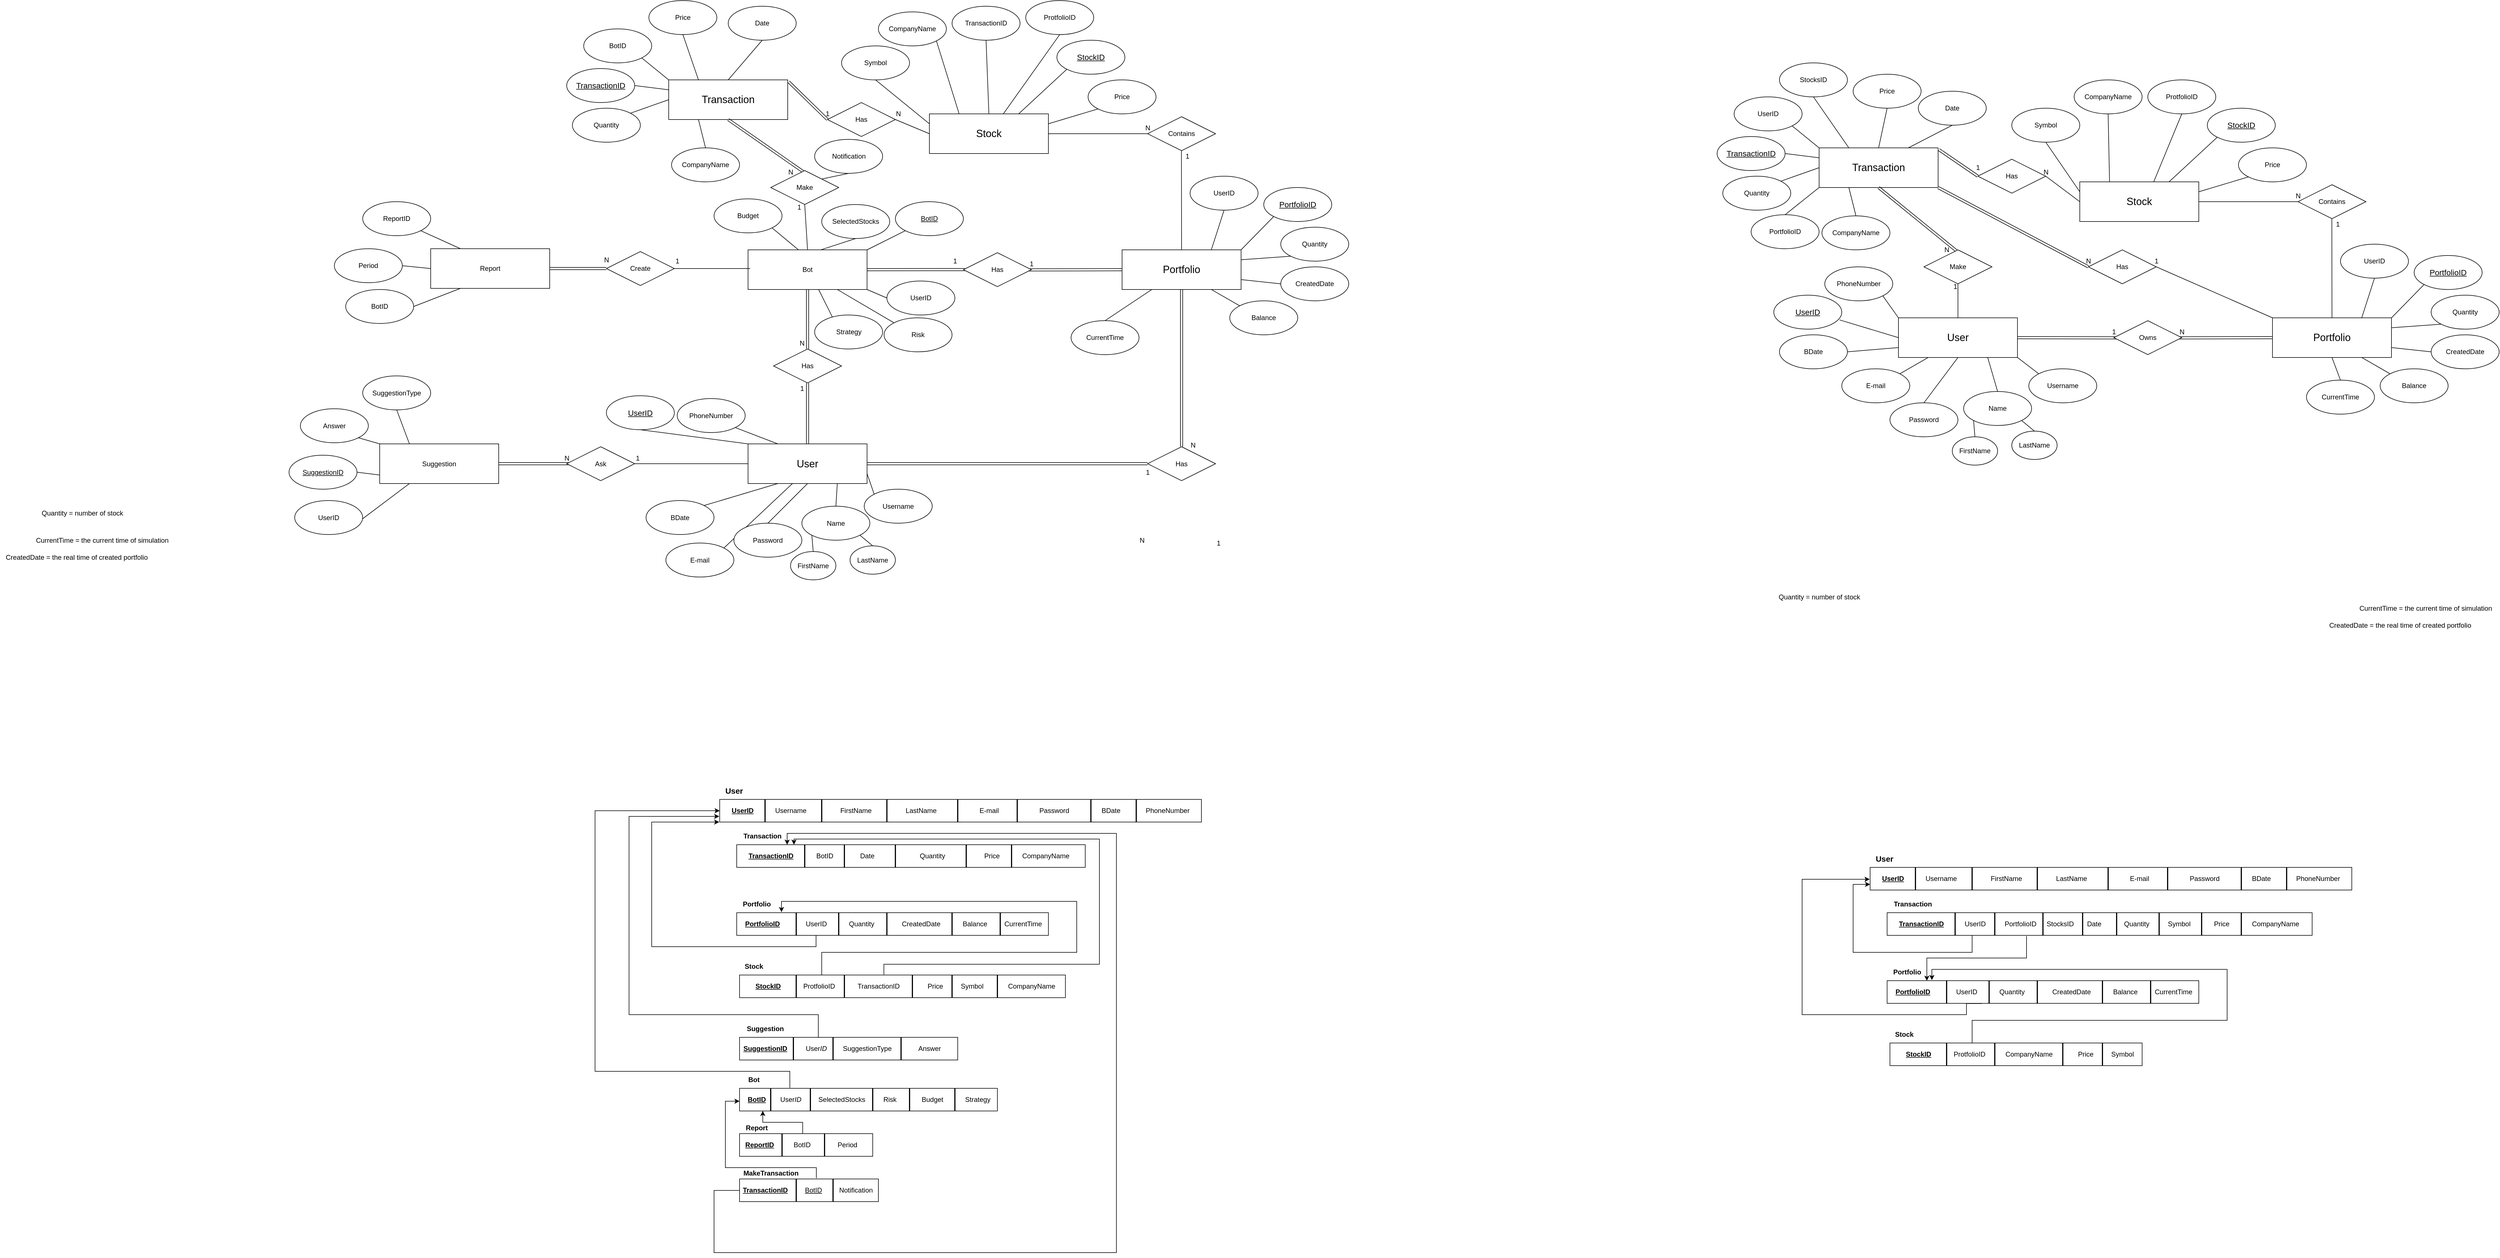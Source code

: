 <mxfile version="24.2.8" type="device">
  <diagram name="Page-1" id="fa3b1fYeh5rV2qAVABvx">
    <mxGraphModel dx="2893" dy="1883" grid="1" gridSize="10" guides="1" tooltips="1" connect="1" arrows="1" fold="1" page="1" pageScale="1" pageWidth="850" pageHeight="1100" math="0" shadow="0">
      <root>
        <mxCell id="0" />
        <mxCell id="1" parent="0" />
        <mxCell id="AaAI17sAa2OLWKaY4wJc-48" style="rounded=0;orthogonalLoop=1;jettySize=auto;html=1;exitX=0;exitY=0.25;exitDx=0;exitDy=0;entryX=0.5;entryY=1;entryDx=0;entryDy=0;endArrow=none;endFill=0;" parent="1" source="AaAI17sAa2OLWKaY4wJc-3" target="AaAI17sAa2OLWKaY4wJc-43" edge="1">
          <mxGeometry relative="1" as="geometry" />
        </mxCell>
        <mxCell id="AaAI17sAa2OLWKaY4wJc-50" style="rounded=0;orthogonalLoop=1;jettySize=auto;html=1;exitX=0.75;exitY=0;exitDx=0;exitDy=0;entryX=0;entryY=1;entryDx=0;entryDy=0;endArrow=none;endFill=0;" parent="1" source="AaAI17sAa2OLWKaY4wJc-3" target="AaAI17sAa2OLWKaY4wJc-44" edge="1">
          <mxGeometry relative="1" as="geometry" />
        </mxCell>
        <mxCell id="AaAI17sAa2OLWKaY4wJc-51" style="rounded=0;orthogonalLoop=1;jettySize=auto;html=1;exitX=1;exitY=0.25;exitDx=0;exitDy=0;entryX=0;entryY=1;entryDx=0;entryDy=0;startArrow=none;startFill=0;endArrow=none;endFill=0;" parent="1" source="AaAI17sAa2OLWKaY4wJc-3" target="AaAI17sAa2OLWKaY4wJc-45" edge="1">
          <mxGeometry relative="1" as="geometry" />
        </mxCell>
        <mxCell id="AaAI17sAa2OLWKaY4wJc-3" value="&lt;font style=&quot;font-size: 18px;&quot;&gt;Stock&lt;/font&gt;" style="whiteSpace=wrap;html=1;align=center;" parent="1" vertex="1">
          <mxGeometry x="400" y="130" width="210" height="70" as="geometry" />
        </mxCell>
        <mxCell id="AaAI17sAa2OLWKaY4wJc-31" style="rounded=0;orthogonalLoop=1;jettySize=auto;html=1;exitX=0;exitY=0;exitDx=0;exitDy=0;entryX=0.5;entryY=1;entryDx=0;entryDy=0;endArrow=none;endFill=0;" parent="1" source="AaAI17sAa2OLWKaY4wJc-10" target="AaAI17sAa2OLWKaY4wJc-17" edge="1">
          <mxGeometry relative="1" as="geometry" />
        </mxCell>
        <mxCell id="AaAI17sAa2OLWKaY4wJc-32" style="rounded=0;orthogonalLoop=1;jettySize=auto;html=1;exitX=0.373;exitY=1;exitDx=0;exitDy=0;entryX=1;entryY=0;entryDx=0;entryDy=0;startArrow=none;startFill=0;endArrow=none;endFill=0;exitPerimeter=0;" parent="1" source="AaAI17sAa2OLWKaY4wJc-10" target="AaAI17sAa2OLWKaY4wJc-18" edge="1">
          <mxGeometry relative="1" as="geometry">
            <mxPoint x="27.5" y="942.5" as="sourcePoint" />
          </mxGeometry>
        </mxCell>
        <mxCell id="AaAI17sAa2OLWKaY4wJc-33" style="rounded=0;orthogonalLoop=1;jettySize=auto;html=1;exitX=0.5;exitY=1;exitDx=0;exitDy=0;entryX=0.5;entryY=0;entryDx=0;entryDy=0;endArrow=none;endFill=0;" parent="1" source="AaAI17sAa2OLWKaY4wJc-10" target="AaAI17sAa2OLWKaY4wJc-19" edge="1">
          <mxGeometry relative="1" as="geometry">
            <mxPoint x="80.0" y="942.5" as="sourcePoint" />
          </mxGeometry>
        </mxCell>
        <mxCell id="AaAI17sAa2OLWKaY4wJc-34" style="rounded=0;orthogonalLoop=1;jettySize=auto;html=1;exitX=0.75;exitY=1;exitDx=0;exitDy=0;entryX=0.5;entryY=0;entryDx=0;entryDy=0;endArrow=none;endFill=0;" parent="1" source="AaAI17sAa2OLWKaY4wJc-10" target="AaAI17sAa2OLWKaY4wJc-20" edge="1">
          <mxGeometry relative="1" as="geometry">
            <mxPoint x="132.5" y="942.5" as="sourcePoint" />
          </mxGeometry>
        </mxCell>
        <mxCell id="AaAI17sAa2OLWKaY4wJc-36" style="rounded=0;orthogonalLoop=1;jettySize=auto;html=1;exitX=0.25;exitY=1;exitDx=0;exitDy=0;entryX=1;entryY=0;entryDx=0;entryDy=0;endArrow=none;endFill=0;" parent="1" source="AaAI17sAa2OLWKaY4wJc-10" target="AaAI17sAa2OLWKaY4wJc-35" edge="1">
          <mxGeometry relative="1" as="geometry">
            <mxPoint x="-257.5" y="797.5" as="sourcePoint" />
          </mxGeometry>
        </mxCell>
        <mxCell id="AaAI17sAa2OLWKaY4wJc-99" style="rounded=0;orthogonalLoop=1;jettySize=auto;html=1;exitX=1;exitY=0.75;exitDx=0;exitDy=0;entryX=0;entryY=0;entryDx=0;entryDy=0;endArrow=none;endFill=0;" parent="1" source="AaAI17sAa2OLWKaY4wJc-10" target="AaAI17sAa2OLWKaY4wJc-98" edge="1">
          <mxGeometry relative="1" as="geometry" />
        </mxCell>
        <mxCell id="w3gEIACgnD2J5lPuFtTi-9" style="rounded=0;orthogonalLoop=1;jettySize=auto;html=1;entryX=1;entryY=0.5;entryDx=0;entryDy=0;endArrow=none;endFill=0;exitX=0;exitY=0.5;exitDx=0;exitDy=0;" parent="1" source="AaAI17sAa2OLWKaY4wJc-10" edge="1">
          <mxGeometry relative="1" as="geometry">
            <mxPoint x="-50" y="747.5" as="sourcePoint" />
            <mxPoint x="-120" y="747.5" as="targetPoint" />
          </mxGeometry>
        </mxCell>
        <mxCell id="w3gEIACgnD2J5lPuFtTi-68" style="rounded=0;orthogonalLoop=1;jettySize=auto;html=1;exitX=0.5;exitY=0;exitDx=0;exitDy=0;entryX=0.5;entryY=1;entryDx=0;entryDy=0;shape=link;" parent="1" source="AaAI17sAa2OLWKaY4wJc-10" target="w3gEIACgnD2J5lPuFtTi-67" edge="1">
          <mxGeometry relative="1" as="geometry" />
        </mxCell>
        <mxCell id="AaAI17sAa2OLWKaY4wJc-10" value="&lt;font style=&quot;font-size: 18px;&quot;&gt;User&lt;/font&gt;" style="whiteSpace=wrap;html=1;align=center;" parent="1" vertex="1">
          <mxGeometry x="80" y="712.5" width="210" height="70" as="geometry" />
        </mxCell>
        <mxCell id="AaAI17sAa2OLWKaY4wJc-89" style="rounded=0;orthogonalLoop=1;jettySize=auto;html=1;exitX=0.25;exitY=1;exitDx=0;exitDy=0;entryX=0.5;entryY=0;entryDx=0;entryDy=0;endArrow=none;endFill=0;" parent="1" source="AaAI17sAa2OLWKaY4wJc-12" target="AaAI17sAa2OLWKaY4wJc-88" edge="1">
          <mxGeometry relative="1" as="geometry" />
        </mxCell>
        <mxCell id="AaAI17sAa2OLWKaY4wJc-91" style="rounded=0;orthogonalLoop=1;jettySize=auto;html=1;exitX=0;exitY=0.5;exitDx=0;exitDy=0;entryX=1;entryY=0;entryDx=0;entryDy=0;endArrow=none;endFill=0;" parent="1" source="AaAI17sAa2OLWKaY4wJc-12" target="AaAI17sAa2OLWKaY4wJc-78" edge="1">
          <mxGeometry relative="1" as="geometry" />
        </mxCell>
        <mxCell id="AaAI17sAa2OLWKaY4wJc-92" style="rounded=0;orthogonalLoop=1;jettySize=auto;html=1;exitX=0;exitY=0.25;exitDx=0;exitDy=0;entryX=1;entryY=0.5;entryDx=0;entryDy=0;endArrow=none;endFill=0;" parent="1" source="AaAI17sAa2OLWKaY4wJc-12" target="AaAI17sAa2OLWKaY4wJc-77" edge="1">
          <mxGeometry relative="1" as="geometry" />
        </mxCell>
        <mxCell id="AaAI17sAa2OLWKaY4wJc-93" style="rounded=0;orthogonalLoop=1;jettySize=auto;html=1;exitX=0;exitY=0;exitDx=0;exitDy=0;entryX=1;entryY=1;entryDx=0;entryDy=0;endArrow=none;endFill=0;" parent="1" source="AaAI17sAa2OLWKaY4wJc-12" target="AaAI17sAa2OLWKaY4wJc-76" edge="1">
          <mxGeometry relative="1" as="geometry" />
        </mxCell>
        <mxCell id="AaAI17sAa2OLWKaY4wJc-94" style="rounded=0;orthogonalLoop=1;jettySize=auto;html=1;exitX=0.25;exitY=0;exitDx=0;exitDy=0;entryX=0.5;entryY=1;entryDx=0;entryDy=0;endArrow=none;endFill=0;" parent="1" source="AaAI17sAa2OLWKaY4wJc-12" target="AaAI17sAa2OLWKaY4wJc-81" edge="1">
          <mxGeometry relative="1" as="geometry" />
        </mxCell>
        <mxCell id="AaAI17sAa2OLWKaY4wJc-95" style="rounded=0;orthogonalLoop=1;jettySize=auto;html=1;exitX=0.5;exitY=0;exitDx=0;exitDy=0;entryX=0.5;entryY=1;entryDx=0;entryDy=0;endArrow=none;endFill=0;" parent="1" source="AaAI17sAa2OLWKaY4wJc-12" target="AaAI17sAa2OLWKaY4wJc-87" edge="1">
          <mxGeometry relative="1" as="geometry" />
        </mxCell>
        <mxCell id="AaAI17sAa2OLWKaY4wJc-12" value="&lt;font style=&quot;font-size: 18px;&quot;&gt;Transaction&lt;/font&gt;" style="whiteSpace=wrap;html=1;align=center;" parent="1" vertex="1">
          <mxGeometry x="-60" y="70" width="210" height="70" as="geometry" />
        </mxCell>
        <mxCell id="AaAI17sAa2OLWKaY4wJc-64" style="rounded=0;orthogonalLoop=1;jettySize=auto;html=1;exitX=0.75;exitY=0;exitDx=0;exitDy=0;entryX=0.5;entryY=1;entryDx=0;entryDy=0;endArrow=none;endFill=0;" parent="1" source="AaAI17sAa2OLWKaY4wJc-13" target="AaAI17sAa2OLWKaY4wJc-58" edge="1">
          <mxGeometry relative="1" as="geometry" />
        </mxCell>
        <mxCell id="AaAI17sAa2OLWKaY4wJc-65" style="rounded=0;orthogonalLoop=1;jettySize=auto;html=1;exitX=1;exitY=0;exitDx=0;exitDy=0;entryX=0;entryY=1;entryDx=0;entryDy=0;endArrow=none;endFill=0;" parent="1" source="AaAI17sAa2OLWKaY4wJc-13" target="AaAI17sAa2OLWKaY4wJc-60" edge="1">
          <mxGeometry relative="1" as="geometry" />
        </mxCell>
        <mxCell id="AaAI17sAa2OLWKaY4wJc-66" style="rounded=0;orthogonalLoop=1;jettySize=auto;html=1;exitX=1;exitY=0.25;exitDx=0;exitDy=0;entryX=0;entryY=1;entryDx=0;entryDy=0;endArrow=none;endFill=0;" parent="1" source="AaAI17sAa2OLWKaY4wJc-13" target="AaAI17sAa2OLWKaY4wJc-63" edge="1">
          <mxGeometry relative="1" as="geometry" />
        </mxCell>
        <mxCell id="AaAI17sAa2OLWKaY4wJc-67" style="rounded=0;orthogonalLoop=1;jettySize=auto;html=1;exitX=1;exitY=0.75;exitDx=0;exitDy=0;entryX=0;entryY=0.5;entryDx=0;entryDy=0;endArrow=none;endFill=0;" parent="1" source="AaAI17sAa2OLWKaY4wJc-13" target="AaAI17sAa2OLWKaY4wJc-62" edge="1">
          <mxGeometry relative="1" as="geometry" />
        </mxCell>
        <mxCell id="AaAI17sAa2OLWKaY4wJc-68" style="rounded=0;orthogonalLoop=1;jettySize=auto;html=1;exitX=0.75;exitY=1;exitDx=0;exitDy=0;entryX=0;entryY=0;entryDx=0;entryDy=0;endArrow=none;endFill=0;" parent="1" source="AaAI17sAa2OLWKaY4wJc-13" target="AaAI17sAa2OLWKaY4wJc-61" edge="1">
          <mxGeometry relative="1" as="geometry" />
        </mxCell>
        <mxCell id="OnGRVC2OFB9PsiN4P2nI-3" style="rounded=0;orthogonalLoop=1;jettySize=auto;html=1;exitX=0.25;exitY=1;exitDx=0;exitDy=0;entryX=0.5;entryY=0;entryDx=0;entryDy=0;endArrow=none;endFill=0;" parent="1" source="AaAI17sAa2OLWKaY4wJc-13" target="OnGRVC2OFB9PsiN4P2nI-2" edge="1">
          <mxGeometry relative="1" as="geometry" />
        </mxCell>
        <mxCell id="w3gEIACgnD2J5lPuFtTi-64" style="rounded=0;orthogonalLoop=1;jettySize=auto;html=1;exitX=0.5;exitY=1;exitDx=0;exitDy=0;entryX=0.5;entryY=0;entryDx=0;entryDy=0;shape=link;" parent="1" source="AaAI17sAa2OLWKaY4wJc-13" target="w3gEIACgnD2J5lPuFtTi-61" edge="1">
          <mxGeometry relative="1" as="geometry" />
        </mxCell>
        <mxCell id="AaAI17sAa2OLWKaY4wJc-13" value="&lt;font style=&quot;font-size: 18px;&quot;&gt;Portfolio&lt;/font&gt;" style="whiteSpace=wrap;html=1;align=center;" parent="1" vertex="1">
          <mxGeometry x="740" y="370" width="210" height="70" as="geometry" />
        </mxCell>
        <mxCell id="AaAI17sAa2OLWKaY4wJc-21" style="rounded=0;orthogonalLoop=1;jettySize=auto;html=1;exitX=0.5;exitY=0;exitDx=0;exitDy=0;endArrow=none;endFill=0;entryX=0;entryY=1;entryDx=0;entryDy=0;" parent="1" source="AaAI17sAa2OLWKaY4wJc-25" target="AaAI17sAa2OLWKaY4wJc-20" edge="1">
          <mxGeometry relative="1" as="geometry">
            <mxPoint x="190" y="961.44" as="targetPoint" />
            <mxPoint x="217.265" y="1010.382" as="sourcePoint" />
          </mxGeometry>
        </mxCell>
        <mxCell id="AaAI17sAa2OLWKaY4wJc-16" value="PhoneNumber" style="ellipse;whiteSpace=wrap;html=1;align=center;" parent="1" vertex="1">
          <mxGeometry x="-45" y="632.5" width="120" height="60" as="geometry" />
        </mxCell>
        <mxCell id="AaAI17sAa2OLWKaY4wJc-17" value="&lt;font style=&quot;font-size: 14px;&quot;&gt;&lt;u&gt;UserID&lt;/u&gt;&lt;/font&gt;" style="ellipse;whiteSpace=wrap;html=1;align=center;" parent="1" vertex="1">
          <mxGeometry x="-170" y="627.5" width="120" height="60" as="geometry" />
        </mxCell>
        <mxCell id="AaAI17sAa2OLWKaY4wJc-18" value="E-mail" style="ellipse;whiteSpace=wrap;html=1;align=center;" parent="1" vertex="1">
          <mxGeometry x="-65" y="887.5" width="120" height="60" as="geometry" />
        </mxCell>
        <mxCell id="AaAI17sAa2OLWKaY4wJc-19" value="Password" style="ellipse;whiteSpace=wrap;html=1;align=center;" parent="1" vertex="1">
          <mxGeometry x="55" y="852.5" width="120" height="60" as="geometry" />
        </mxCell>
        <mxCell id="AaAI17sAa2OLWKaY4wJc-20" value="Name" style="ellipse;whiteSpace=wrap;html=1;align=center;" parent="1" vertex="1">
          <mxGeometry x="175" y="822.5" width="120" height="60" as="geometry" />
        </mxCell>
        <mxCell id="AaAI17sAa2OLWKaY4wJc-25" value="FirstName" style="ellipse;whiteSpace=wrap;html=1;align=center;" parent="1" vertex="1">
          <mxGeometry x="155" y="902.5" width="80" height="50" as="geometry" />
        </mxCell>
        <mxCell id="AaAI17sAa2OLWKaY4wJc-27" value="LastName" style="ellipse;whiteSpace=wrap;html=1;align=center;" parent="1" vertex="1">
          <mxGeometry x="260" y="892.5" width="80" height="50" as="geometry" />
        </mxCell>
        <mxCell id="AaAI17sAa2OLWKaY4wJc-29" style="rounded=0;orthogonalLoop=1;jettySize=auto;html=1;exitX=1;exitY=1;exitDx=0;exitDy=0;endArrow=none;endFill=0;entryX=0.5;entryY=0;entryDx=0;entryDy=0;" parent="1" source="AaAI17sAa2OLWKaY4wJc-20" target="AaAI17sAa2OLWKaY4wJc-27" edge="1">
          <mxGeometry relative="1" as="geometry">
            <mxPoint x="250" y="952.44" as="targetPoint" />
            <mxPoint x="262.735" y="892.498" as="sourcePoint" />
          </mxGeometry>
        </mxCell>
        <mxCell id="AaAI17sAa2OLWKaY4wJc-30" style="rounded=0;orthogonalLoop=1;jettySize=auto;html=1;exitX=0.25;exitY=0;exitDx=0;exitDy=0;entryX=1;entryY=1;entryDx=0;entryDy=0;endArrow=none;endFill=0;" parent="1" source="AaAI17sAa2OLWKaY4wJc-10" target="AaAI17sAa2OLWKaY4wJc-16" edge="1">
          <mxGeometry relative="1" as="geometry" />
        </mxCell>
        <mxCell id="AaAI17sAa2OLWKaY4wJc-35" value="BDate" style="ellipse;whiteSpace=wrap;html=1;align=center;" parent="1" vertex="1">
          <mxGeometry x="-100" y="812.5" width="120" height="60" as="geometry" />
        </mxCell>
        <mxCell id="AaAI17sAa2OLWKaY4wJc-38" style="rounded=0;orthogonalLoop=1;jettySize=auto;html=1;exitX=0;exitY=0.5;exitDx=0;exitDy=0;shape=link;" parent="1" source="w3gEIACgnD2J5lPuFtTi-61" edge="1">
          <mxGeometry relative="1" as="geometry">
            <mxPoint x="396.96" y="747.92" as="sourcePoint" />
            <mxPoint x="290" y="747.5" as="targetPoint" />
          </mxGeometry>
        </mxCell>
        <mxCell id="AaAI17sAa2OLWKaY4wJc-39" style="rounded=0;orthogonalLoop=1;jettySize=auto;html=1;exitX=0.96;exitY=0.507;exitDx=0;exitDy=0;entryX=0;entryY=0.5;entryDx=0;entryDy=0;shape=link;exitPerimeter=0;" parent="1" source="AaAI17sAa2OLWKaY4wJc-37" target="AaAI17sAa2OLWKaY4wJc-13" edge="1">
          <mxGeometry relative="1" as="geometry" />
        </mxCell>
        <mxCell id="AaAI17sAa2OLWKaY4wJc-37" value="Has" style="shape=rhombus;perimeter=rhombusPerimeter;whiteSpace=wrap;html=1;align=center;" parent="1" vertex="1">
          <mxGeometry x="460" y="375" width="120" height="60" as="geometry" />
        </mxCell>
        <mxCell id="AaAI17sAa2OLWKaY4wJc-40" value="1" style="text;html=1;align=center;verticalAlign=middle;resizable=0;points=[];autosize=1;strokeColor=none;fillColor=none;" parent="1" vertex="1">
          <mxGeometry x="565" y="380" width="30" height="30" as="geometry" />
        </mxCell>
        <mxCell id="AaAI17sAa2OLWKaY4wJc-41" value="&lt;font style=&quot;font-size: 12px;&quot;&gt;1&lt;/font&gt;" style="text;html=1;align=center;verticalAlign=middle;resizable=0;points=[];autosize=1;strokeColor=none;fillColor=none;" parent="1" vertex="1">
          <mxGeometry x="770" y="747.5" width="30" height="30" as="geometry" />
        </mxCell>
        <mxCell id="AaAI17sAa2OLWKaY4wJc-42" value="CompanyName" style="ellipse;whiteSpace=wrap;html=1;align=center;" parent="1" vertex="1">
          <mxGeometry x="310" y="-50" width="120" height="60" as="geometry" />
        </mxCell>
        <mxCell id="AaAI17sAa2OLWKaY4wJc-43" value="Symbol" style="ellipse;whiteSpace=wrap;html=1;align=center;" parent="1" vertex="1">
          <mxGeometry x="245" y="10" width="120" height="60" as="geometry" />
        </mxCell>
        <mxCell id="AaAI17sAa2OLWKaY4wJc-44" value="&lt;font style=&quot;font-size: 14px;&quot;&gt;&lt;u&gt;StockID&lt;/u&gt;&lt;/font&gt;" style="ellipse;whiteSpace=wrap;html=1;align=center;" parent="1" vertex="1">
          <mxGeometry x="625" width="120" height="60" as="geometry" />
        </mxCell>
        <mxCell id="AaAI17sAa2OLWKaY4wJc-45" value="Price" style="ellipse;whiteSpace=wrap;html=1;align=center;" parent="1" vertex="1">
          <mxGeometry x="680" y="70" width="120" height="60" as="geometry" />
        </mxCell>
        <mxCell id="AaAI17sAa2OLWKaY4wJc-49" style="rounded=0;orthogonalLoop=1;jettySize=auto;html=1;exitX=0.25;exitY=0;exitDx=0;exitDy=0;entryX=1;entryY=1;entryDx=0;entryDy=0;endArrow=none;endFill=0;" parent="1" source="AaAI17sAa2OLWKaY4wJc-3" target="AaAI17sAa2OLWKaY4wJc-42" edge="1">
          <mxGeometry relative="1" as="geometry" />
        </mxCell>
        <mxCell id="AaAI17sAa2OLWKaY4wJc-53" style="rounded=0;orthogonalLoop=1;jettySize=auto;html=1;exitX=0.023;exitY=0.501;exitDx=0;exitDy=0;entryX=1;entryY=0.5;entryDx=0;entryDy=0;exitPerimeter=0;endArrow=none;endFill=0;" parent="1" source="AaAI17sAa2OLWKaY4wJc-52" target="AaAI17sAa2OLWKaY4wJc-3" edge="1">
          <mxGeometry relative="1" as="geometry" />
        </mxCell>
        <mxCell id="AaAI17sAa2OLWKaY4wJc-54" style="rounded=0;orthogonalLoop=1;jettySize=auto;html=1;exitX=0.498;exitY=0.975;exitDx=0;exitDy=0;entryX=0.5;entryY=0;entryDx=0;entryDy=0;exitPerimeter=0;endArrow=none;endFill=0;" parent="1" source="AaAI17sAa2OLWKaY4wJc-52" target="AaAI17sAa2OLWKaY4wJc-13" edge="1">
          <mxGeometry relative="1" as="geometry" />
        </mxCell>
        <mxCell id="AaAI17sAa2OLWKaY4wJc-52" value="Contains" style="shape=rhombus;perimeter=rhombusPerimeter;whiteSpace=wrap;html=1;align=center;" parent="1" vertex="1">
          <mxGeometry x="785" y="135" width="120" height="60" as="geometry" />
        </mxCell>
        <mxCell id="AaAI17sAa2OLWKaY4wJc-56" value="1" style="text;html=1;align=center;verticalAlign=middle;resizable=0;points=[];autosize=1;strokeColor=none;fillColor=none;" parent="1" vertex="1">
          <mxGeometry x="840" y="190" width="30" height="30" as="geometry" />
        </mxCell>
        <mxCell id="AaAI17sAa2OLWKaY4wJc-57" value="N" style="text;html=1;align=center;verticalAlign=middle;resizable=0;points=[];autosize=1;strokeColor=none;fillColor=none;" parent="1" vertex="1">
          <mxGeometry x="770" y="140" width="30" height="30" as="geometry" />
        </mxCell>
        <mxCell id="AaAI17sAa2OLWKaY4wJc-58" value="UserID" style="ellipse;whiteSpace=wrap;html=1;align=center;" parent="1" vertex="1">
          <mxGeometry x="860" y="240" width="120" height="60" as="geometry" />
        </mxCell>
        <mxCell id="AaAI17sAa2OLWKaY4wJc-60" value="&lt;font style=&quot;font-size: 14px;&quot;&gt;&lt;u&gt;PortfolioID&lt;/u&gt;&lt;/font&gt;" style="ellipse;whiteSpace=wrap;html=1;align=center;" parent="1" vertex="1">
          <mxGeometry x="990" y="260" width="120" height="60" as="geometry" />
        </mxCell>
        <mxCell id="AaAI17sAa2OLWKaY4wJc-61" value="Balance" style="ellipse;whiteSpace=wrap;html=1;align=center;" parent="1" vertex="1">
          <mxGeometry x="930" y="460" width="120" height="60" as="geometry" />
        </mxCell>
        <mxCell id="AaAI17sAa2OLWKaY4wJc-62" value="CreatedDate" style="ellipse;whiteSpace=wrap;html=1;align=center;" parent="1" vertex="1">
          <mxGeometry x="1020" y="400" width="120" height="60" as="geometry" />
        </mxCell>
        <mxCell id="AaAI17sAa2OLWKaY4wJc-63" value="Quantity" style="ellipse;whiteSpace=wrap;html=1;align=center;" parent="1" vertex="1">
          <mxGeometry x="1020" y="330" width="120" height="60" as="geometry" />
        </mxCell>
        <mxCell id="AaAI17sAa2OLWKaY4wJc-71" style="rounded=0;orthogonalLoop=1;jettySize=auto;html=1;entryX=0.5;entryY=1;entryDx=0;entryDy=0;shape=link;exitX=0.499;exitY=0.064;exitDx=0;exitDy=0;exitPerimeter=0;" parent="1" source="AaAI17sAa2OLWKaY4wJc-69" target="AaAI17sAa2OLWKaY4wJc-12" edge="1">
          <mxGeometry relative="1" as="geometry" />
        </mxCell>
        <mxCell id="AaAI17sAa2OLWKaY4wJc-69" value="Make" style="shape=rhombus;perimeter=rhombusPerimeter;whiteSpace=wrap;html=1;align=center;" parent="1" vertex="1">
          <mxGeometry x="120" y="230" width="120" height="60" as="geometry" />
        </mxCell>
        <mxCell id="AaAI17sAa2OLWKaY4wJc-72" value="N" style="text;html=1;align=center;verticalAlign=middle;resizable=0;points=[];autosize=1;strokeColor=none;fillColor=none;" parent="1" vertex="1">
          <mxGeometry x="140" y="218" width="30" height="30" as="geometry" />
        </mxCell>
        <mxCell id="AaAI17sAa2OLWKaY4wJc-74" value="1" style="text;html=1;align=center;verticalAlign=middle;resizable=0;points=[];autosize=1;strokeColor=none;fillColor=none;" parent="1" vertex="1">
          <mxGeometry x="155" y="280" width="30" height="30" as="geometry" />
        </mxCell>
        <mxCell id="AaAI17sAa2OLWKaY4wJc-76" value="BotID" style="ellipse;whiteSpace=wrap;html=1;align=center;" parent="1" vertex="1">
          <mxGeometry x="-210" y="-20" width="120" height="60" as="geometry" />
        </mxCell>
        <mxCell id="AaAI17sAa2OLWKaY4wJc-77" value="&lt;font style=&quot;font-size: 14px;&quot;&gt;&lt;u&gt;TransactionID&lt;/u&gt;&lt;/font&gt;" style="ellipse;whiteSpace=wrap;html=1;align=center;" parent="1" vertex="1">
          <mxGeometry x="-240" y="50" width="120" height="60" as="geometry" />
        </mxCell>
        <mxCell id="AaAI17sAa2OLWKaY4wJc-78" value="Quantity" style="ellipse;whiteSpace=wrap;html=1;align=center;" parent="1" vertex="1">
          <mxGeometry x="-230" y="120" width="120" height="60" as="geometry" />
        </mxCell>
        <mxCell id="AaAI17sAa2OLWKaY4wJc-80" value="Quantity = number of stock" style="text;html=1;align=center;verticalAlign=middle;resizable=0;points=[];autosize=1;strokeColor=none;fillColor=none;" parent="1" vertex="1">
          <mxGeometry x="-1180" y="820" width="170" height="30" as="geometry" />
        </mxCell>
        <mxCell id="AaAI17sAa2OLWKaY4wJc-81" value="Price" style="ellipse;whiteSpace=wrap;html=1;align=center;" parent="1" vertex="1">
          <mxGeometry x="-95" y="-70" width="120" height="60" as="geometry" />
        </mxCell>
        <mxCell id="AaAI17sAa2OLWKaY4wJc-83" style="rounded=0;orthogonalLoop=1;jettySize=auto;html=1;exitX=0;exitY=0.5;exitDx=0;exitDy=0;shape=link;entryX=1.007;entryY=0.045;entryDx=0;entryDy=0;entryPerimeter=0;" parent="1" source="AaAI17sAa2OLWKaY4wJc-82" target="AaAI17sAa2OLWKaY4wJc-12" edge="1">
          <mxGeometry relative="1" as="geometry">
            <mxPoint x="150.0" y="140.0" as="targetPoint" />
          </mxGeometry>
        </mxCell>
        <mxCell id="AaAI17sAa2OLWKaY4wJc-84" style="rounded=0;orthogonalLoop=1;jettySize=auto;html=1;exitX=1;exitY=0.5;exitDx=0;exitDy=0;entryX=0;entryY=0.5;entryDx=0;entryDy=0;endArrow=none;endFill=0;" parent="1" source="AaAI17sAa2OLWKaY4wJc-82" target="AaAI17sAa2OLWKaY4wJc-3" edge="1">
          <mxGeometry relative="1" as="geometry" />
        </mxCell>
        <mxCell id="AaAI17sAa2OLWKaY4wJc-82" value="Has" style="shape=rhombus;perimeter=rhombusPerimeter;whiteSpace=wrap;html=1;align=center;" parent="1" vertex="1">
          <mxGeometry x="220" y="110" width="120" height="60" as="geometry" />
        </mxCell>
        <mxCell id="AaAI17sAa2OLWKaY4wJc-85" value="1" style="text;html=1;align=center;verticalAlign=middle;resizable=0;points=[];autosize=1;strokeColor=none;fillColor=none;" parent="1" vertex="1">
          <mxGeometry x="205" y="115" width="30" height="30" as="geometry" />
        </mxCell>
        <mxCell id="AaAI17sAa2OLWKaY4wJc-86" value="N" style="text;html=1;align=center;verticalAlign=middle;resizable=0;points=[];autosize=1;strokeColor=none;fillColor=none;" parent="1" vertex="1">
          <mxGeometry x="330" y="115" width="30" height="30" as="geometry" />
        </mxCell>
        <mxCell id="AaAI17sAa2OLWKaY4wJc-87" value="Date" style="ellipse;whiteSpace=wrap;html=1;align=center;" parent="1" vertex="1">
          <mxGeometry x="45" y="-60" width="120" height="60" as="geometry" />
        </mxCell>
        <mxCell id="AaAI17sAa2OLWKaY4wJc-88" value="CompanyName" style="ellipse;whiteSpace=wrap;html=1;align=center;" parent="1" vertex="1">
          <mxGeometry x="-55" y="190" width="120" height="60" as="geometry" />
        </mxCell>
        <mxCell id="AaAI17sAa2OLWKaY4wJc-98" value="Username" style="ellipse;whiteSpace=wrap;html=1;align=center;" parent="1" vertex="1">
          <mxGeometry x="285" y="792.5" width="120" height="60" as="geometry" />
        </mxCell>
        <mxCell id="AaAI17sAa2OLWKaY4wJc-102" value="" style="verticalLabelPosition=bottom;verticalAlign=top;html=1;shape=mxgraph.basic.rect;fillColor2=none;strokeWidth=1;size=20;indent=0;container=0;flipV=1;flipH=1;" parent="1" vertex="1">
          <mxGeometry x="30" y="1340" width="850" height="40" as="geometry" />
        </mxCell>
        <mxCell id="AaAI17sAa2OLWKaY4wJc-104" value="" style="line;strokeWidth=2;direction=south;html=1;" parent="1" vertex="1">
          <mxGeometry x="105" y="1340" width="10" height="40" as="geometry" />
        </mxCell>
        <mxCell id="AaAI17sAa2OLWKaY4wJc-105" value="&lt;u&gt;&lt;b&gt;UserID&lt;/b&gt;&lt;/u&gt;" style="text;html=1;align=center;verticalAlign=middle;resizable=0;points=[];autosize=1;strokeColor=none;fillColor=none;" parent="1" vertex="1">
          <mxGeometry x="40" y="1345" width="60" height="30" as="geometry" />
        </mxCell>
        <mxCell id="AaAI17sAa2OLWKaY4wJc-106" value="" style="line;strokeWidth=2;direction=south;html=1;" parent="1" vertex="1">
          <mxGeometry x="205" y="1340" width="10" height="40" as="geometry" />
        </mxCell>
        <mxCell id="AaAI17sAa2OLWKaY4wJc-107" value="Username" style="text;html=1;align=center;verticalAlign=middle;resizable=0;points=[];autosize=1;strokeColor=none;fillColor=none;" parent="1" vertex="1">
          <mxGeometry x="115" y="1345" width="80" height="30" as="geometry" />
        </mxCell>
        <mxCell id="AaAI17sAa2OLWKaY4wJc-108" value="" style="line;strokeWidth=2;direction=south;html=1;" parent="1" vertex="1">
          <mxGeometry x="320" y="1340" width="10" height="40" as="geometry" />
        </mxCell>
        <mxCell id="AaAI17sAa2OLWKaY4wJc-109" value="FirstName" style="text;html=1;align=center;verticalAlign=middle;resizable=0;points=[];autosize=1;strokeColor=none;fillColor=none;" parent="1" vertex="1">
          <mxGeometry x="230" y="1345" width="80" height="30" as="geometry" />
        </mxCell>
        <mxCell id="AaAI17sAa2OLWKaY4wJc-110" value="" style="line;strokeWidth=2;direction=south;html=1;" parent="1" vertex="1">
          <mxGeometry x="445" y="1340" width="10" height="40" as="geometry" />
        </mxCell>
        <mxCell id="AaAI17sAa2OLWKaY4wJc-111" value="LastName" style="text;html=1;align=center;verticalAlign=middle;resizable=0;points=[];autosize=1;strokeColor=none;fillColor=none;" parent="1" vertex="1">
          <mxGeometry x="345" y="1345" width="80" height="30" as="geometry" />
        </mxCell>
        <mxCell id="AaAI17sAa2OLWKaY4wJc-112" value="" style="line;strokeWidth=2;direction=south;html=1;" parent="1" vertex="1">
          <mxGeometry x="550" y="1340" width="10" height="40" as="geometry" />
        </mxCell>
        <mxCell id="AaAI17sAa2OLWKaY4wJc-113" value="E-mail" style="text;html=1;align=center;verticalAlign=middle;resizable=0;points=[];autosize=1;strokeColor=none;fillColor=none;" parent="1" vertex="1">
          <mxGeometry x="475" y="1345" width="60" height="30" as="geometry" />
        </mxCell>
        <mxCell id="AaAI17sAa2OLWKaY4wJc-114" value="" style="line;strokeWidth=2;direction=south;html=1;" parent="1" vertex="1">
          <mxGeometry x="680" y="1340" width="10" height="40" as="geometry" />
        </mxCell>
        <mxCell id="AaAI17sAa2OLWKaY4wJc-115" value="Password" style="text;html=1;align=center;verticalAlign=middle;resizable=0;points=[];autosize=1;strokeColor=none;fillColor=none;" parent="1" vertex="1">
          <mxGeometry x="580" y="1345" width="80" height="30" as="geometry" />
        </mxCell>
        <mxCell id="AaAI17sAa2OLWKaY4wJc-116" value="BDate" style="text;html=1;align=center;verticalAlign=middle;resizable=0;points=[];autosize=1;strokeColor=none;fillColor=none;" parent="1" vertex="1">
          <mxGeometry x="690" y="1345" width="60" height="30" as="geometry" />
        </mxCell>
        <mxCell id="AaAI17sAa2OLWKaY4wJc-117" value="&lt;b&gt;&lt;font style=&quot;font-size: 14px;&quot;&gt;User&lt;/font&gt;&lt;/b&gt;" style="text;html=1;align=center;verticalAlign=middle;resizable=0;points=[];autosize=1;strokeColor=none;fillColor=none;" parent="1" vertex="1">
          <mxGeometry x="30" y="1310" width="50" height="30" as="geometry" />
        </mxCell>
        <mxCell id="AaAI17sAa2OLWKaY4wJc-118" value="" style="verticalLabelPosition=bottom;verticalAlign=top;html=1;shape=mxgraph.basic.rect;fillColor2=none;strokeWidth=1;size=20;indent=0;container=0;flipV=1;flipH=1;" parent="1" vertex="1">
          <mxGeometry x="60" y="1420" width="615" height="40" as="geometry" />
        </mxCell>
        <mxCell id="AaAI17sAa2OLWKaY4wJc-119" value="&lt;b&gt;Transaction&lt;/b&gt;" style="text;html=1;align=center;verticalAlign=middle;resizable=0;points=[];autosize=1;strokeColor=none;fillColor=none;" parent="1" vertex="1">
          <mxGeometry x="60" y="1390" width="90" height="30" as="geometry" />
        </mxCell>
        <mxCell id="AaAI17sAa2OLWKaY4wJc-120" value="" style="line;strokeWidth=2;direction=south;html=1;" parent="1" vertex="1">
          <mxGeometry x="175" y="1420" width="10" height="40" as="geometry" />
        </mxCell>
        <mxCell id="AaAI17sAa2OLWKaY4wJc-121" value="&lt;u&gt;&lt;b&gt;TransactionID&lt;/b&gt;&lt;/u&gt;" style="text;html=1;align=center;verticalAlign=middle;resizable=0;points=[];autosize=1;strokeColor=none;fillColor=none;" parent="1" vertex="1">
          <mxGeometry x="70" y="1425" width="100" height="30" as="geometry" />
        </mxCell>
        <mxCell id="AaAI17sAa2OLWKaY4wJc-122" value="" style="line;strokeWidth=2;direction=south;html=1;" parent="1" vertex="1">
          <mxGeometry x="245" y="1420" width="10" height="40" as="geometry" />
        </mxCell>
        <mxCell id="AaAI17sAa2OLWKaY4wJc-123" value="BotID" style="text;html=1;align=center;verticalAlign=middle;resizable=0;points=[];autosize=1;strokeColor=none;fillColor=none;" parent="1" vertex="1">
          <mxGeometry x="190" y="1425" width="50" height="30" as="geometry" />
        </mxCell>
        <mxCell id="AaAI17sAa2OLWKaY4wJc-127" value="Date" style="text;html=1;align=center;verticalAlign=middle;resizable=0;points=[];autosize=1;strokeColor=none;fillColor=none;" parent="1" vertex="1">
          <mxGeometry x="265" y="1425" width="50" height="30" as="geometry" />
        </mxCell>
        <mxCell id="AaAI17sAa2OLWKaY4wJc-128" value="" style="line;strokeWidth=2;direction=south;html=1;" parent="1" vertex="1">
          <mxGeometry x="335" y="1420" width="10" height="40" as="geometry" />
        </mxCell>
        <mxCell id="AaAI17sAa2OLWKaY4wJc-129" value="Quantity" style="text;html=1;align=center;verticalAlign=middle;resizable=0;points=[];autosize=1;strokeColor=none;fillColor=none;" parent="1" vertex="1">
          <mxGeometry x="370" y="1425" width="70" height="30" as="geometry" />
        </mxCell>
        <mxCell id="AaAI17sAa2OLWKaY4wJc-130" value="" style="line;strokeWidth=2;direction=south;html=1;" parent="1" vertex="1">
          <mxGeometry x="460" y="1420" width="10" height="40" as="geometry" />
        </mxCell>
        <mxCell id="AaAI17sAa2OLWKaY4wJc-132" value="CompanyName" style="text;html=1;align=center;verticalAlign=middle;resizable=0;points=[];autosize=1;strokeColor=none;fillColor=none;" parent="1" vertex="1">
          <mxGeometry x="550" y="1425" width="110" height="30" as="geometry" />
        </mxCell>
        <mxCell id="AaAI17sAa2OLWKaY4wJc-133" value="" style="verticalLabelPosition=bottom;verticalAlign=top;html=1;shape=mxgraph.basic.rect;fillColor2=none;strokeWidth=1;size=20;indent=0;container=0;flipV=1;flipH=1;" parent="1" vertex="1">
          <mxGeometry x="65" y="1650" width="575" height="40" as="geometry" />
        </mxCell>
        <mxCell id="AaAI17sAa2OLWKaY4wJc-134" value="&lt;b&gt;Stock&lt;/b&gt;" style="text;html=1;align=center;verticalAlign=middle;resizable=0;points=[];autosize=1;strokeColor=none;fillColor=none;" parent="1" vertex="1">
          <mxGeometry x="60" y="1620" width="60" height="30" as="geometry" />
        </mxCell>
        <mxCell id="AaAI17sAa2OLWKaY4wJc-136" value="ProtfolioID" style="ellipse;whiteSpace=wrap;html=1;align=center;" parent="1" vertex="1">
          <mxGeometry x="570" y="-70" width="120" height="60" as="geometry" />
        </mxCell>
        <mxCell id="AaAI17sAa2OLWKaY4wJc-139" style="rounded=0;orthogonalLoop=1;jettySize=auto;html=1;exitX=0.5;exitY=1;exitDx=0;exitDy=0;entryX=0.621;entryY=0.001;entryDx=0;entryDy=0;entryPerimeter=0;endArrow=none;endFill=0;" parent="1" source="AaAI17sAa2OLWKaY4wJc-136" target="AaAI17sAa2OLWKaY4wJc-3" edge="1">
          <mxGeometry relative="1" as="geometry" />
        </mxCell>
        <mxCell id="AaAI17sAa2OLWKaY4wJc-140" value="" style="line;strokeWidth=2;direction=south;html=1;" parent="1" vertex="1">
          <mxGeometry x="160" y="1650" width="10" height="40" as="geometry" />
        </mxCell>
        <mxCell id="AaAI17sAa2OLWKaY4wJc-141" value="&lt;b&gt;&lt;u&gt;StockID&lt;/u&gt;&lt;/b&gt;" style="text;html=1;align=center;verticalAlign=middle;resizable=0;points=[];autosize=1;strokeColor=none;fillColor=none;" parent="1" vertex="1">
          <mxGeometry x="80" y="1655" width="70" height="30" as="geometry" />
        </mxCell>
        <mxCell id="AaAI17sAa2OLWKaY4wJc-142" value="" style="line;strokeWidth=2;direction=south;html=1;" parent="1" vertex="1">
          <mxGeometry x="245" y="1650" width="10" height="40" as="geometry" />
        </mxCell>
        <mxCell id="AaAI17sAa2OLWKaY4wJc-143" value="ProtfolioID" style="text;html=1;align=center;verticalAlign=middle;resizable=0;points=[];autosize=1;strokeColor=none;fillColor=none;" parent="1" vertex="1">
          <mxGeometry x="165" y="1655" width="80" height="30" as="geometry" />
        </mxCell>
        <mxCell id="AaAI17sAa2OLWKaY4wJc-146" value="" style="line;strokeWidth=2;direction=south;html=1;" parent="1" vertex="1">
          <mxGeometry x="365" y="1650" width="10" height="40" as="geometry" />
        </mxCell>
        <mxCell id="AaAI17sAa2OLWKaY4wJc-147" value="TransactionID" style="text;html=1;align=center;verticalAlign=middle;resizable=0;points=[];autosize=1;strokeColor=none;fillColor=none;" parent="1" vertex="1">
          <mxGeometry x="260" y="1655" width="100" height="30" as="geometry" />
        </mxCell>
        <mxCell id="AaAI17sAa2OLWKaY4wJc-148" value="" style="line;strokeWidth=2;direction=south;html=1;" parent="1" vertex="1">
          <mxGeometry x="435" y="1650" width="10" height="40" as="geometry" />
        </mxCell>
        <mxCell id="AaAI17sAa2OLWKaY4wJc-149" value="Price" style="text;html=1;align=center;verticalAlign=middle;resizable=0;points=[];autosize=1;strokeColor=none;fillColor=none;" parent="1" vertex="1">
          <mxGeometry x="385" y="1655" width="50" height="30" as="geometry" />
        </mxCell>
        <mxCell id="AaAI17sAa2OLWKaY4wJc-151" value="Symbol" style="text;html=1;align=center;verticalAlign=middle;resizable=0;points=[];autosize=1;strokeColor=none;fillColor=none;" parent="1" vertex="1">
          <mxGeometry x="445" y="1655" width="60" height="30" as="geometry" />
        </mxCell>
        <mxCell id="AaAI17sAa2OLWKaY4wJc-152" value="" style="verticalLabelPosition=bottom;verticalAlign=top;html=1;shape=mxgraph.basic.rect;fillColor2=none;strokeWidth=1;size=20;indent=0;container=0;flipV=1;flipH=1;" parent="1" vertex="1">
          <mxGeometry x="60" y="1540" width="550" height="40" as="geometry" />
        </mxCell>
        <mxCell id="AaAI17sAa2OLWKaY4wJc-153" value="&lt;b&gt;Portfolio&lt;/b&gt;" style="text;html=1;align=center;verticalAlign=middle;resizable=0;points=[];autosize=1;strokeColor=none;fillColor=none;" parent="1" vertex="1">
          <mxGeometry x="60" y="1510" width="70" height="30" as="geometry" />
        </mxCell>
        <mxCell id="AaAI17sAa2OLWKaY4wJc-155" value="" style="line;strokeWidth=2;direction=south;html=1;" parent="1" vertex="1">
          <mxGeometry x="160" y="1540" width="10" height="40" as="geometry" />
        </mxCell>
        <mxCell id="AaAI17sAa2OLWKaY4wJc-156" value="&lt;b&gt;&lt;u&gt;PortfolioID&lt;/u&gt;&lt;/b&gt;" style="text;html=1;align=center;verticalAlign=middle;resizable=0;points=[];autosize=1;strokeColor=none;fillColor=none;" parent="1" vertex="1">
          <mxGeometry x="65" y="1545" width="80" height="30" as="geometry" />
        </mxCell>
        <mxCell id="AaAI17sAa2OLWKaY4wJc-157" value="" style="line;strokeWidth=2;direction=south;html=1;" parent="1" vertex="1">
          <mxGeometry x="235" y="1540" width="10" height="40" as="geometry" />
        </mxCell>
        <mxCell id="AaAI17sAa2OLWKaY4wJc-158" value="UserID" style="text;html=1;align=center;verticalAlign=middle;resizable=0;points=[];autosize=1;strokeColor=none;fillColor=none;" parent="1" vertex="1">
          <mxGeometry x="170" y="1545" width="60" height="30" as="geometry" />
        </mxCell>
        <mxCell id="AaAI17sAa2OLWKaY4wJc-159" value="" style="line;strokeWidth=2;direction=south;html=1;" parent="1" vertex="1">
          <mxGeometry x="320" y="1540" width="10" height="40" as="geometry" />
        </mxCell>
        <mxCell id="AaAI17sAa2OLWKaY4wJc-160" value="Quantity" style="text;html=1;align=center;verticalAlign=middle;resizable=0;points=[];autosize=1;strokeColor=none;fillColor=none;" parent="1" vertex="1">
          <mxGeometry x="245" y="1545" width="70" height="30" as="geometry" />
        </mxCell>
        <mxCell id="AaAI17sAa2OLWKaY4wJc-161" value="" style="line;strokeWidth=2;direction=south;html=1;" parent="1" vertex="1">
          <mxGeometry x="435" y="1540" width="10" height="40" as="geometry" />
        </mxCell>
        <mxCell id="AaAI17sAa2OLWKaY4wJc-162" value="CreatedDate" style="text;html=1;align=center;verticalAlign=middle;resizable=0;points=[];autosize=1;strokeColor=none;fillColor=none;" parent="1" vertex="1">
          <mxGeometry x="340" y="1545" width="90" height="30" as="geometry" />
        </mxCell>
        <mxCell id="AaAI17sAa2OLWKaY4wJc-164" value="Balance" style="text;html=1;align=center;verticalAlign=middle;resizable=0;points=[];autosize=1;strokeColor=none;fillColor=none;" parent="1" vertex="1">
          <mxGeometry x="445" y="1545" width="70" height="30" as="geometry" />
        </mxCell>
        <mxCell id="AaAI17sAa2OLWKaY4wJc-169" value="" style="endArrow=classic;html=1;rounded=0;edgeStyle=orthogonalEdgeStyle;entryX=1.001;entryY=-0.009;entryDx=0;entryDy=0;entryPerimeter=0;" parent="1" edge="1" target="AaAI17sAa2OLWKaY4wJc-102">
          <mxGeometry width="50" height="50" relative="1" as="geometry">
            <mxPoint x="200" y="1580" as="sourcePoint" />
            <mxPoint x="29.23" y="1361" as="targetPoint" />
            <Array as="points">
              <mxPoint x="200" y="1600" />
              <mxPoint x="-90" y="1600" />
              <mxPoint x="-90" y="1380" />
              <mxPoint x="29" y="1380" />
            </Array>
          </mxGeometry>
        </mxCell>
        <mxCell id="AaAI17sAa2OLWKaY4wJc-174" value="" style="endArrow=classic;html=1;rounded=0;edgeStyle=orthogonalEdgeStyle;exitX=0.759;exitY=1;exitDx=0;exitDy=0;exitPerimeter=0;" parent="1" source="AaAI17sAa2OLWKaY4wJc-133" edge="1">
          <mxGeometry width="50" height="50" relative="1" as="geometry">
            <mxPoint x="210.27" y="1640.6" as="sourcePoint" />
            <mxPoint x="139" y="1539" as="targetPoint" />
            <Array as="points">
              <mxPoint x="210" y="1650" />
              <mxPoint x="210" y="1610" />
              <mxPoint x="660" y="1610" />
              <mxPoint x="660" y="1520" />
              <mxPoint x="139" y="1520" />
            </Array>
          </mxGeometry>
        </mxCell>
        <mxCell id="AaAI17sAa2OLWKaY4wJc-176" value="Price" style="text;html=1;align=center;verticalAlign=middle;resizable=0;points=[];autosize=1;strokeColor=none;fillColor=none;" parent="1" vertex="1">
          <mxGeometry x="485" y="1425" width="50" height="30" as="geometry" />
        </mxCell>
        <mxCell id="AaAI17sAa2OLWKaY4wJc-179" value="" style="line;strokeWidth=2;direction=south;html=1;" parent="1" vertex="1">
          <mxGeometry x="760" y="1340" width="10" height="40" as="geometry" />
        </mxCell>
        <mxCell id="AaAI17sAa2OLWKaY4wJc-180" value="PhoneNumber" style="text;html=1;align=center;verticalAlign=middle;resizable=0;points=[];autosize=1;strokeColor=none;fillColor=none;" parent="1" vertex="1">
          <mxGeometry x="770" y="1345" width="100" height="30" as="geometry" />
        </mxCell>
        <mxCell id="OnGRVC2OFB9PsiN4P2nI-2" value="CurrentTime" style="ellipse;whiteSpace=wrap;html=1;align=center;" parent="1" vertex="1">
          <mxGeometry x="650" y="495" width="120" height="60" as="geometry" />
        </mxCell>
        <mxCell id="OnGRVC2OFB9PsiN4P2nI-4" value="CurrentTime = the current time of simulation" style="text;html=1;align=center;verticalAlign=middle;resizable=0;points=[];autosize=1;strokeColor=none;fillColor=none;" parent="1" vertex="1">
          <mxGeometry x="-1190" y="868" width="260" height="30" as="geometry" />
        </mxCell>
        <mxCell id="OnGRVC2OFB9PsiN4P2nI-5" value="CreatedDate = the real time of created portfolio" style="text;html=1;align=center;verticalAlign=middle;resizable=0;points=[];autosize=1;strokeColor=none;fillColor=none;" parent="1" vertex="1">
          <mxGeometry x="-1240" y="898" width="270" height="30" as="geometry" />
        </mxCell>
        <mxCell id="OnGRVC2OFB9PsiN4P2nI-6" value="" style="line;strokeWidth=2;direction=south;html=1;" parent="1" vertex="1">
          <mxGeometry x="520" y="1540" width="10" height="40" as="geometry" />
        </mxCell>
        <mxCell id="OnGRVC2OFB9PsiN4P2nI-7" value="CurrentTime" style="text;html=1;align=center;verticalAlign=middle;resizable=0;points=[];autosize=1;strokeColor=none;fillColor=none;" parent="1" vertex="1">
          <mxGeometry x="520" y="1545" width="90" height="30" as="geometry" />
        </mxCell>
        <mxCell id="1qWsdCir90jzuEMvQMED-1" value="" style="line;strokeWidth=2;direction=south;html=1;" parent="1" vertex="1">
          <mxGeometry x="540" y="1420" width="10" height="40" as="geometry" />
        </mxCell>
        <mxCell id="RVyVUnFgsaCwbEBsSRUZ-1" style="rounded=0;orthogonalLoop=1;jettySize=auto;html=1;exitX=0;exitY=0.25;exitDx=0;exitDy=0;entryX=0.5;entryY=1;entryDx=0;entryDy=0;endArrow=none;endFill=0;" parent="1" source="RVyVUnFgsaCwbEBsSRUZ-4" target="RVyVUnFgsaCwbEBsSRUZ-47" edge="1">
          <mxGeometry relative="1" as="geometry" />
        </mxCell>
        <mxCell id="RVyVUnFgsaCwbEBsSRUZ-2" style="rounded=0;orthogonalLoop=1;jettySize=auto;html=1;exitX=0.75;exitY=0;exitDx=0;exitDy=0;entryX=0;entryY=1;entryDx=0;entryDy=0;endArrow=none;endFill=0;" parent="1" source="RVyVUnFgsaCwbEBsSRUZ-4" target="RVyVUnFgsaCwbEBsSRUZ-48" edge="1">
          <mxGeometry relative="1" as="geometry" />
        </mxCell>
        <mxCell id="RVyVUnFgsaCwbEBsSRUZ-3" style="rounded=0;orthogonalLoop=1;jettySize=auto;html=1;exitX=1;exitY=0.25;exitDx=0;exitDy=0;entryX=0;entryY=1;entryDx=0;entryDy=0;startArrow=none;startFill=0;endArrow=none;endFill=0;" parent="1" source="RVyVUnFgsaCwbEBsSRUZ-4" target="RVyVUnFgsaCwbEBsSRUZ-49" edge="1">
          <mxGeometry relative="1" as="geometry" />
        </mxCell>
        <mxCell id="RVyVUnFgsaCwbEBsSRUZ-4" value="&lt;font style=&quot;font-size: 18px;&quot;&gt;Stock&lt;/font&gt;" style="whiteSpace=wrap;html=1;align=center;" parent="1" vertex="1">
          <mxGeometry x="2430" y="250" width="210" height="70" as="geometry" />
        </mxCell>
        <mxCell id="RVyVUnFgsaCwbEBsSRUZ-5" style="rounded=0;orthogonalLoop=1;jettySize=auto;html=1;exitX=0;exitY=0.5;exitDx=0;exitDy=0;entryX=0.968;entryY=0.728;entryDx=0;entryDy=0;endArrow=none;endFill=0;entryPerimeter=0;" parent="1" source="RVyVUnFgsaCwbEBsSRUZ-11" target="RVyVUnFgsaCwbEBsSRUZ-32" edge="1">
          <mxGeometry relative="1" as="geometry" />
        </mxCell>
        <mxCell id="RVyVUnFgsaCwbEBsSRUZ-6" style="rounded=0;orthogonalLoop=1;jettySize=auto;html=1;exitX=0.25;exitY=1;exitDx=0;exitDy=0;entryX=1;entryY=0;entryDx=0;entryDy=0;startArrow=none;startFill=0;endArrow=none;endFill=0;" parent="1" source="RVyVUnFgsaCwbEBsSRUZ-11" target="RVyVUnFgsaCwbEBsSRUZ-33" edge="1">
          <mxGeometry relative="1" as="geometry">
            <mxPoint x="2127.5" y="720" as="sourcePoint" />
          </mxGeometry>
        </mxCell>
        <mxCell id="RVyVUnFgsaCwbEBsSRUZ-7" style="rounded=0;orthogonalLoop=1;jettySize=auto;html=1;exitX=0.5;exitY=1;exitDx=0;exitDy=0;entryX=0.5;entryY=0;entryDx=0;entryDy=0;endArrow=none;endFill=0;" parent="1" source="RVyVUnFgsaCwbEBsSRUZ-11" target="RVyVUnFgsaCwbEBsSRUZ-34" edge="1">
          <mxGeometry relative="1" as="geometry">
            <mxPoint x="2180" y="720" as="sourcePoint" />
          </mxGeometry>
        </mxCell>
        <mxCell id="RVyVUnFgsaCwbEBsSRUZ-8" style="rounded=0;orthogonalLoop=1;jettySize=auto;html=1;exitX=0.75;exitY=1;exitDx=0;exitDy=0;entryX=0.5;entryY=0;entryDx=0;entryDy=0;endArrow=none;endFill=0;" parent="1" source="RVyVUnFgsaCwbEBsSRUZ-11" target="RVyVUnFgsaCwbEBsSRUZ-35" edge="1">
          <mxGeometry relative="1" as="geometry">
            <mxPoint x="2232.5" y="720" as="sourcePoint" />
          </mxGeometry>
        </mxCell>
        <mxCell id="RVyVUnFgsaCwbEBsSRUZ-9" style="rounded=0;orthogonalLoop=1;jettySize=auto;html=1;exitX=0;exitY=0.75;exitDx=0;exitDy=0;entryX=1;entryY=0.5;entryDx=0;entryDy=0;endArrow=none;endFill=0;" parent="1" source="RVyVUnFgsaCwbEBsSRUZ-11" target="RVyVUnFgsaCwbEBsSRUZ-40" edge="1">
          <mxGeometry relative="1" as="geometry">
            <mxPoint x="1842.5" y="575" as="sourcePoint" />
          </mxGeometry>
        </mxCell>
        <mxCell id="RVyVUnFgsaCwbEBsSRUZ-10" style="rounded=0;orthogonalLoop=1;jettySize=auto;html=1;exitX=1;exitY=1;exitDx=0;exitDy=0;entryX=0;entryY=0;entryDx=0;entryDy=0;endArrow=none;endFill=0;" parent="1" source="RVyVUnFgsaCwbEBsSRUZ-11" target="RVyVUnFgsaCwbEBsSRUZ-79" edge="1">
          <mxGeometry relative="1" as="geometry" />
        </mxCell>
        <mxCell id="RVyVUnFgsaCwbEBsSRUZ-11" value="&lt;font style=&quot;font-size: 18px;&quot;&gt;User&lt;/font&gt;" style="whiteSpace=wrap;html=1;align=center;" parent="1" vertex="1">
          <mxGeometry x="2110" y="490" width="210" height="70" as="geometry" />
        </mxCell>
        <mxCell id="RVyVUnFgsaCwbEBsSRUZ-12" style="rounded=0;orthogonalLoop=1;jettySize=auto;html=1;exitX=0.25;exitY=1;exitDx=0;exitDy=0;entryX=0.5;entryY=0;entryDx=0;entryDy=0;endArrow=none;endFill=0;" parent="1" source="RVyVUnFgsaCwbEBsSRUZ-21" target="RVyVUnFgsaCwbEBsSRUZ-78" edge="1">
          <mxGeometry relative="1" as="geometry" />
        </mxCell>
        <mxCell id="RVyVUnFgsaCwbEBsSRUZ-13" style="rounded=0;orthogonalLoop=1;jettySize=auto;html=1;exitX=0;exitY=1;exitDx=0;exitDy=0;entryX=0.5;entryY=0;entryDx=0;entryDy=0;endArrow=none;endFill=0;" parent="1" source="RVyVUnFgsaCwbEBsSRUZ-21" target="RVyVUnFgsaCwbEBsSRUZ-69" edge="1">
          <mxGeometry relative="1" as="geometry" />
        </mxCell>
        <mxCell id="RVyVUnFgsaCwbEBsSRUZ-14" style="rounded=0;orthogonalLoop=1;jettySize=auto;html=1;exitX=0;exitY=0.5;exitDx=0;exitDy=0;entryX=1;entryY=0;entryDx=0;entryDy=0;endArrow=none;endFill=0;" parent="1" source="RVyVUnFgsaCwbEBsSRUZ-21" target="RVyVUnFgsaCwbEBsSRUZ-68" edge="1">
          <mxGeometry relative="1" as="geometry" />
        </mxCell>
        <mxCell id="RVyVUnFgsaCwbEBsSRUZ-15" style="rounded=0;orthogonalLoop=1;jettySize=auto;html=1;exitX=0;exitY=0.25;exitDx=0;exitDy=0;entryX=1;entryY=0.5;entryDx=0;entryDy=0;endArrow=none;endFill=0;" parent="1" source="RVyVUnFgsaCwbEBsSRUZ-21" target="RVyVUnFgsaCwbEBsSRUZ-67" edge="1">
          <mxGeometry relative="1" as="geometry" />
        </mxCell>
        <mxCell id="RVyVUnFgsaCwbEBsSRUZ-16" style="rounded=0;orthogonalLoop=1;jettySize=auto;html=1;exitX=0;exitY=0;exitDx=0;exitDy=0;entryX=1;entryY=1;entryDx=0;entryDy=0;endArrow=none;endFill=0;" parent="1" source="RVyVUnFgsaCwbEBsSRUZ-21" target="RVyVUnFgsaCwbEBsSRUZ-66" edge="1">
          <mxGeometry relative="1" as="geometry" />
        </mxCell>
        <mxCell id="RVyVUnFgsaCwbEBsSRUZ-17" style="rounded=0;orthogonalLoop=1;jettySize=auto;html=1;exitX=0.5;exitY=0;exitDx=0;exitDy=0;entryX=0.5;entryY=1;entryDx=0;entryDy=0;endArrow=none;endFill=0;" parent="1" source="RVyVUnFgsaCwbEBsSRUZ-21" target="RVyVUnFgsaCwbEBsSRUZ-71" edge="1">
          <mxGeometry relative="1" as="geometry" />
        </mxCell>
        <mxCell id="RVyVUnFgsaCwbEBsSRUZ-18" style="rounded=0;orthogonalLoop=1;jettySize=auto;html=1;exitX=0.75;exitY=0;exitDx=0;exitDy=0;entryX=0.5;entryY=1;entryDx=0;entryDy=0;endArrow=none;endFill=0;" parent="1" source="RVyVUnFgsaCwbEBsSRUZ-21" target="RVyVUnFgsaCwbEBsSRUZ-77" edge="1">
          <mxGeometry relative="1" as="geometry" />
        </mxCell>
        <mxCell id="RVyVUnFgsaCwbEBsSRUZ-19" style="rounded=0;orthogonalLoop=1;jettySize=auto;html=1;exitX=0.25;exitY=0;exitDx=0;exitDy=0;entryX=0.5;entryY=1;entryDx=0;entryDy=0;endArrow=none;endFill=0;" parent="1" source="RVyVUnFgsaCwbEBsSRUZ-21" target="RVyVUnFgsaCwbEBsSRUZ-139" edge="1">
          <mxGeometry relative="1" as="geometry" />
        </mxCell>
        <mxCell id="RVyVUnFgsaCwbEBsSRUZ-20" style="rounded=0;orthogonalLoop=1;jettySize=auto;html=1;exitX=1;exitY=1;exitDx=0;exitDy=0;entryX=1;entryY=0.5;entryDx=0;entryDy=0;endArrow=none;endFill=0;shape=link;" parent="1" source="RVyVUnFgsaCwbEBsSRUZ-21" target="RVyVUnFgsaCwbEBsSRUZ-150" edge="1">
          <mxGeometry relative="1" as="geometry" />
        </mxCell>
        <mxCell id="RVyVUnFgsaCwbEBsSRUZ-21" value="&lt;font style=&quot;font-size: 18px;&quot;&gt;Transaction&lt;/font&gt;" style="whiteSpace=wrap;html=1;align=center;" parent="1" vertex="1">
          <mxGeometry x="1970" y="190" width="210" height="70" as="geometry" />
        </mxCell>
        <mxCell id="RVyVUnFgsaCwbEBsSRUZ-22" style="rounded=0;orthogonalLoop=1;jettySize=auto;html=1;exitX=0.75;exitY=0;exitDx=0;exitDy=0;entryX=0.5;entryY=1;entryDx=0;entryDy=0;endArrow=none;endFill=0;" parent="1" source="RVyVUnFgsaCwbEBsSRUZ-29" target="RVyVUnFgsaCwbEBsSRUZ-56" edge="1">
          <mxGeometry relative="1" as="geometry" />
        </mxCell>
        <mxCell id="RVyVUnFgsaCwbEBsSRUZ-23" style="rounded=0;orthogonalLoop=1;jettySize=auto;html=1;exitX=1;exitY=0;exitDx=0;exitDy=0;entryX=0;entryY=1;entryDx=0;entryDy=0;endArrow=none;endFill=0;" parent="1" source="RVyVUnFgsaCwbEBsSRUZ-29" target="RVyVUnFgsaCwbEBsSRUZ-57" edge="1">
          <mxGeometry relative="1" as="geometry" />
        </mxCell>
        <mxCell id="RVyVUnFgsaCwbEBsSRUZ-24" style="rounded=0;orthogonalLoop=1;jettySize=auto;html=1;exitX=1;exitY=0.25;exitDx=0;exitDy=0;entryX=0;entryY=1;entryDx=0;entryDy=0;endArrow=none;endFill=0;" parent="1" source="RVyVUnFgsaCwbEBsSRUZ-29" target="RVyVUnFgsaCwbEBsSRUZ-60" edge="1">
          <mxGeometry relative="1" as="geometry" />
        </mxCell>
        <mxCell id="RVyVUnFgsaCwbEBsSRUZ-25" style="rounded=0;orthogonalLoop=1;jettySize=auto;html=1;exitX=1;exitY=0.75;exitDx=0;exitDy=0;entryX=0;entryY=0.5;entryDx=0;entryDy=0;endArrow=none;endFill=0;" parent="1" source="RVyVUnFgsaCwbEBsSRUZ-29" target="RVyVUnFgsaCwbEBsSRUZ-59" edge="1">
          <mxGeometry relative="1" as="geometry" />
        </mxCell>
        <mxCell id="RVyVUnFgsaCwbEBsSRUZ-26" style="rounded=0;orthogonalLoop=1;jettySize=auto;html=1;exitX=0.75;exitY=1;exitDx=0;exitDy=0;entryX=0;entryY=0;entryDx=0;entryDy=0;endArrow=none;endFill=0;" parent="1" source="RVyVUnFgsaCwbEBsSRUZ-29" target="RVyVUnFgsaCwbEBsSRUZ-58" edge="1">
          <mxGeometry relative="1" as="geometry" />
        </mxCell>
        <mxCell id="RVyVUnFgsaCwbEBsSRUZ-27" style="rounded=0;orthogonalLoop=1;jettySize=auto;html=1;exitX=0.5;exitY=1;exitDx=0;exitDy=0;entryX=0.5;entryY=0;entryDx=0;entryDy=0;endArrow=none;endFill=0;" parent="1" source="RVyVUnFgsaCwbEBsSRUZ-29" target="RVyVUnFgsaCwbEBsSRUZ-142" edge="1">
          <mxGeometry relative="1" as="geometry" />
        </mxCell>
        <mxCell id="RVyVUnFgsaCwbEBsSRUZ-28" style="rounded=0;orthogonalLoop=1;jettySize=auto;html=1;exitX=0;exitY=0;exitDx=0;exitDy=0;entryX=0;entryY=0.5;entryDx=0;entryDy=0;endArrow=none;endFill=0;" parent="1" source="RVyVUnFgsaCwbEBsSRUZ-29" target="RVyVUnFgsaCwbEBsSRUZ-150" edge="1">
          <mxGeometry relative="1" as="geometry" />
        </mxCell>
        <mxCell id="RVyVUnFgsaCwbEBsSRUZ-29" value="&lt;font style=&quot;font-size: 18px;&quot;&gt;Portfolio&lt;/font&gt;" style="whiteSpace=wrap;html=1;align=center;" parent="1" vertex="1">
          <mxGeometry x="2770" y="490" width="210" height="70" as="geometry" />
        </mxCell>
        <mxCell id="RVyVUnFgsaCwbEBsSRUZ-30" style="rounded=0;orthogonalLoop=1;jettySize=auto;html=1;exitX=0.5;exitY=0;exitDx=0;exitDy=0;endArrow=none;endFill=0;entryX=0;entryY=1;entryDx=0;entryDy=0;" parent="1" source="RVyVUnFgsaCwbEBsSRUZ-36" target="RVyVUnFgsaCwbEBsSRUZ-35" edge="1">
          <mxGeometry relative="1" as="geometry">
            <mxPoint x="2240" y="758.94" as="targetPoint" />
            <mxPoint x="2267.265" y="807.882" as="sourcePoint" />
          </mxGeometry>
        </mxCell>
        <mxCell id="RVyVUnFgsaCwbEBsSRUZ-31" value="PhoneNumber" style="ellipse;whiteSpace=wrap;html=1;align=center;" parent="1" vertex="1">
          <mxGeometry x="1980" y="400" width="120" height="60" as="geometry" />
        </mxCell>
        <mxCell id="RVyVUnFgsaCwbEBsSRUZ-32" value="&lt;font style=&quot;font-size: 14px;&quot;&gt;&lt;u&gt;UserID&lt;/u&gt;&lt;/font&gt;" style="ellipse;whiteSpace=wrap;html=1;align=center;" parent="1" vertex="1">
          <mxGeometry x="1890" y="450" width="120" height="60" as="geometry" />
        </mxCell>
        <mxCell id="RVyVUnFgsaCwbEBsSRUZ-33" value="E-mail" style="ellipse;whiteSpace=wrap;html=1;align=center;" parent="1" vertex="1">
          <mxGeometry x="2010" y="580" width="120" height="60" as="geometry" />
        </mxCell>
        <mxCell id="RVyVUnFgsaCwbEBsSRUZ-34" value="Password" style="ellipse;whiteSpace=wrap;html=1;align=center;" parent="1" vertex="1">
          <mxGeometry x="2095" y="640" width="120" height="60" as="geometry" />
        </mxCell>
        <mxCell id="RVyVUnFgsaCwbEBsSRUZ-35" value="Name" style="ellipse;whiteSpace=wrap;html=1;align=center;" parent="1" vertex="1">
          <mxGeometry x="2225" y="620" width="120" height="60" as="geometry" />
        </mxCell>
        <mxCell id="RVyVUnFgsaCwbEBsSRUZ-36" value="FirstName" style="ellipse;whiteSpace=wrap;html=1;align=center;" parent="1" vertex="1">
          <mxGeometry x="2205" y="700" width="80" height="50" as="geometry" />
        </mxCell>
        <mxCell id="RVyVUnFgsaCwbEBsSRUZ-37" value="LastName" style="ellipse;whiteSpace=wrap;html=1;align=center;" parent="1" vertex="1">
          <mxGeometry x="2310" y="690" width="80" height="50" as="geometry" />
        </mxCell>
        <mxCell id="RVyVUnFgsaCwbEBsSRUZ-38" style="rounded=0;orthogonalLoop=1;jettySize=auto;html=1;exitX=1;exitY=1;exitDx=0;exitDy=0;endArrow=none;endFill=0;entryX=0.5;entryY=0;entryDx=0;entryDy=0;" parent="1" source="RVyVUnFgsaCwbEBsSRUZ-35" target="RVyVUnFgsaCwbEBsSRUZ-37" edge="1">
          <mxGeometry relative="1" as="geometry">
            <mxPoint x="2300" y="749.94" as="targetPoint" />
            <mxPoint x="2312.735" y="689.998" as="sourcePoint" />
          </mxGeometry>
        </mxCell>
        <mxCell id="RVyVUnFgsaCwbEBsSRUZ-39" style="rounded=0;orthogonalLoop=1;jettySize=auto;html=1;exitX=0;exitY=0;exitDx=0;exitDy=0;entryX=1;entryY=1;entryDx=0;entryDy=0;endArrow=none;endFill=0;" parent="1" source="RVyVUnFgsaCwbEBsSRUZ-11" target="RVyVUnFgsaCwbEBsSRUZ-31" edge="1">
          <mxGeometry relative="1" as="geometry" />
        </mxCell>
        <mxCell id="RVyVUnFgsaCwbEBsSRUZ-40" value="BDate" style="ellipse;whiteSpace=wrap;html=1;align=center;" parent="1" vertex="1">
          <mxGeometry x="1900" y="520" width="120" height="60" as="geometry" />
        </mxCell>
        <mxCell id="RVyVUnFgsaCwbEBsSRUZ-41" style="rounded=0;orthogonalLoop=1;jettySize=auto;html=1;exitX=0.058;exitY=0.507;exitDx=0;exitDy=0;entryX=1;entryY=0.5;entryDx=0;entryDy=0;shape=link;exitPerimeter=0;" parent="1" source="RVyVUnFgsaCwbEBsSRUZ-43" target="RVyVUnFgsaCwbEBsSRUZ-11" edge="1">
          <mxGeometry relative="1" as="geometry" />
        </mxCell>
        <mxCell id="RVyVUnFgsaCwbEBsSRUZ-42" style="rounded=0;orthogonalLoop=1;jettySize=auto;html=1;exitX=0.96;exitY=0.507;exitDx=0;exitDy=0;entryX=0;entryY=0.5;entryDx=0;entryDy=0;shape=link;exitPerimeter=0;" parent="1" source="RVyVUnFgsaCwbEBsSRUZ-43" target="RVyVUnFgsaCwbEBsSRUZ-29" edge="1">
          <mxGeometry relative="1" as="geometry" />
        </mxCell>
        <mxCell id="RVyVUnFgsaCwbEBsSRUZ-43" value="Owns" style="shape=rhombus;perimeter=rhombusPerimeter;whiteSpace=wrap;html=1;align=center;" parent="1" vertex="1">
          <mxGeometry x="2490" y="495" width="120" height="60" as="geometry" />
        </mxCell>
        <mxCell id="RVyVUnFgsaCwbEBsSRUZ-44" value="&lt;font style=&quot;font-size: 12px;&quot;&gt;N&lt;/font&gt;" style="text;html=1;align=center;verticalAlign=middle;resizable=0;points=[];autosize=1;strokeColor=none;fillColor=none;" parent="1" vertex="1">
          <mxGeometry x="2595" y="500" width="30" height="30" as="geometry" />
        </mxCell>
        <mxCell id="RVyVUnFgsaCwbEBsSRUZ-45" value="&lt;font style=&quot;font-size: 12px;&quot;&gt;1&lt;/font&gt;" style="text;html=1;align=center;verticalAlign=middle;resizable=0;points=[];autosize=1;strokeColor=none;fillColor=none;" parent="1" vertex="1">
          <mxGeometry x="2475" y="500" width="30" height="30" as="geometry" />
        </mxCell>
        <mxCell id="RVyVUnFgsaCwbEBsSRUZ-46" value="CompanyName" style="ellipse;whiteSpace=wrap;html=1;align=center;" parent="1" vertex="1">
          <mxGeometry x="2420" y="70" width="120" height="60" as="geometry" />
        </mxCell>
        <mxCell id="RVyVUnFgsaCwbEBsSRUZ-47" value="Symbol" style="ellipse;whiteSpace=wrap;html=1;align=center;" parent="1" vertex="1">
          <mxGeometry x="2310" y="120" width="120" height="60" as="geometry" />
        </mxCell>
        <mxCell id="RVyVUnFgsaCwbEBsSRUZ-48" value="&lt;font style=&quot;font-size: 14px;&quot;&gt;&lt;u&gt;StockID&lt;/u&gt;&lt;/font&gt;" style="ellipse;whiteSpace=wrap;html=1;align=center;" parent="1" vertex="1">
          <mxGeometry x="2655" y="120" width="120" height="60" as="geometry" />
        </mxCell>
        <mxCell id="RVyVUnFgsaCwbEBsSRUZ-49" value="Price" style="ellipse;whiteSpace=wrap;html=1;align=center;" parent="1" vertex="1">
          <mxGeometry x="2710" y="190" width="120" height="60" as="geometry" />
        </mxCell>
        <mxCell id="RVyVUnFgsaCwbEBsSRUZ-50" style="rounded=0;orthogonalLoop=1;jettySize=auto;html=1;exitX=0.25;exitY=0;exitDx=0;exitDy=0;entryX=0.5;entryY=1;entryDx=0;entryDy=0;endArrow=none;endFill=0;" parent="1" source="RVyVUnFgsaCwbEBsSRUZ-4" target="RVyVUnFgsaCwbEBsSRUZ-46" edge="1">
          <mxGeometry relative="1" as="geometry" />
        </mxCell>
        <mxCell id="RVyVUnFgsaCwbEBsSRUZ-51" style="rounded=0;orthogonalLoop=1;jettySize=auto;html=1;exitX=0.023;exitY=0.501;exitDx=0;exitDy=0;entryX=1;entryY=0.5;entryDx=0;entryDy=0;exitPerimeter=0;endArrow=none;endFill=0;" parent="1" source="RVyVUnFgsaCwbEBsSRUZ-53" target="RVyVUnFgsaCwbEBsSRUZ-4" edge="1">
          <mxGeometry relative="1" as="geometry" />
        </mxCell>
        <mxCell id="RVyVUnFgsaCwbEBsSRUZ-52" style="rounded=0;orthogonalLoop=1;jettySize=auto;html=1;exitX=0.498;exitY=0.975;exitDx=0;exitDy=0;entryX=0.5;entryY=0;entryDx=0;entryDy=0;exitPerimeter=0;endArrow=none;endFill=0;" parent="1" source="RVyVUnFgsaCwbEBsSRUZ-53" target="RVyVUnFgsaCwbEBsSRUZ-29" edge="1">
          <mxGeometry relative="1" as="geometry" />
        </mxCell>
        <mxCell id="RVyVUnFgsaCwbEBsSRUZ-53" value="Contains" style="shape=rhombus;perimeter=rhombusPerimeter;whiteSpace=wrap;html=1;align=center;" parent="1" vertex="1">
          <mxGeometry x="2815" y="255" width="120" height="60" as="geometry" />
        </mxCell>
        <mxCell id="RVyVUnFgsaCwbEBsSRUZ-54" value="1" style="text;html=1;align=center;verticalAlign=middle;resizable=0;points=[];autosize=1;strokeColor=none;fillColor=none;" parent="1" vertex="1">
          <mxGeometry x="2870" y="310" width="30" height="30" as="geometry" />
        </mxCell>
        <mxCell id="RVyVUnFgsaCwbEBsSRUZ-55" value="N" style="text;html=1;align=center;verticalAlign=middle;resizable=0;points=[];autosize=1;strokeColor=none;fillColor=none;" parent="1" vertex="1">
          <mxGeometry x="2800" y="260" width="30" height="30" as="geometry" />
        </mxCell>
        <mxCell id="RVyVUnFgsaCwbEBsSRUZ-56" value="UserID" style="ellipse;whiteSpace=wrap;html=1;align=center;" parent="1" vertex="1">
          <mxGeometry x="2890" y="360" width="120" height="60" as="geometry" />
        </mxCell>
        <mxCell id="RVyVUnFgsaCwbEBsSRUZ-57" value="&lt;font style=&quot;font-size: 14px;&quot;&gt;&lt;u&gt;PortfolioID&lt;/u&gt;&lt;/font&gt;" style="ellipse;whiteSpace=wrap;html=1;align=center;" parent="1" vertex="1">
          <mxGeometry x="3020" y="380" width="120" height="60" as="geometry" />
        </mxCell>
        <mxCell id="RVyVUnFgsaCwbEBsSRUZ-58" value="Balance" style="ellipse;whiteSpace=wrap;html=1;align=center;" parent="1" vertex="1">
          <mxGeometry x="2960" y="580" width="120" height="60" as="geometry" />
        </mxCell>
        <mxCell id="RVyVUnFgsaCwbEBsSRUZ-59" value="CreatedDate" style="ellipse;whiteSpace=wrap;html=1;align=center;" parent="1" vertex="1">
          <mxGeometry x="3050" y="520" width="120" height="60" as="geometry" />
        </mxCell>
        <mxCell id="RVyVUnFgsaCwbEBsSRUZ-60" value="Quantity" style="ellipse;whiteSpace=wrap;html=1;align=center;" parent="1" vertex="1">
          <mxGeometry x="3050" y="450" width="120" height="60" as="geometry" />
        </mxCell>
        <mxCell id="RVyVUnFgsaCwbEBsSRUZ-61" style="rounded=0;orthogonalLoop=1;jettySize=auto;html=1;exitX=0.5;exitY=1;exitDx=0;exitDy=0;entryX=0.5;entryY=0;entryDx=0;entryDy=0;endArrow=none;endFill=0;" parent="1" source="RVyVUnFgsaCwbEBsSRUZ-63" target="RVyVUnFgsaCwbEBsSRUZ-11" edge="1">
          <mxGeometry relative="1" as="geometry" />
        </mxCell>
        <mxCell id="RVyVUnFgsaCwbEBsSRUZ-62" style="rounded=0;orthogonalLoop=1;jettySize=auto;html=1;entryX=0.5;entryY=1;entryDx=0;entryDy=0;shape=link;exitX=0.499;exitY=0.064;exitDx=0;exitDy=0;exitPerimeter=0;" parent="1" source="RVyVUnFgsaCwbEBsSRUZ-63" target="RVyVUnFgsaCwbEBsSRUZ-21" edge="1">
          <mxGeometry relative="1" as="geometry" />
        </mxCell>
        <mxCell id="RVyVUnFgsaCwbEBsSRUZ-63" value="Make" style="shape=rhombus;perimeter=rhombusPerimeter;whiteSpace=wrap;html=1;align=center;" parent="1" vertex="1">
          <mxGeometry x="2155" y="370" width="120" height="60" as="geometry" />
        </mxCell>
        <mxCell id="RVyVUnFgsaCwbEBsSRUZ-64" value="N" style="text;html=1;align=center;verticalAlign=middle;resizable=0;points=[];autosize=1;strokeColor=none;fillColor=none;" parent="1" vertex="1">
          <mxGeometry x="2180" y="355" width="30" height="30" as="geometry" />
        </mxCell>
        <mxCell id="RVyVUnFgsaCwbEBsSRUZ-65" value="1" style="text;html=1;align=center;verticalAlign=middle;resizable=0;points=[];autosize=1;strokeColor=none;fillColor=none;" parent="1" vertex="1">
          <mxGeometry x="2195" y="420" width="30" height="30" as="geometry" />
        </mxCell>
        <mxCell id="RVyVUnFgsaCwbEBsSRUZ-66" value="UserID" style="ellipse;whiteSpace=wrap;html=1;align=center;" parent="1" vertex="1">
          <mxGeometry x="1820" y="100" width="120" height="60" as="geometry" />
        </mxCell>
        <mxCell id="RVyVUnFgsaCwbEBsSRUZ-67" value="&lt;font style=&quot;font-size: 14px;&quot;&gt;&lt;u&gt;TransactionID&lt;/u&gt;&lt;/font&gt;" style="ellipse;whiteSpace=wrap;html=1;align=center;" parent="1" vertex="1">
          <mxGeometry x="1790" y="170" width="120" height="60" as="geometry" />
        </mxCell>
        <mxCell id="RVyVUnFgsaCwbEBsSRUZ-68" value="Quantity" style="ellipse;whiteSpace=wrap;html=1;align=center;" parent="1" vertex="1">
          <mxGeometry x="1800" y="240" width="120" height="60" as="geometry" />
        </mxCell>
        <mxCell id="RVyVUnFgsaCwbEBsSRUZ-69" value="PortfolioID" style="ellipse;whiteSpace=wrap;html=1;align=center;" parent="1" vertex="1">
          <mxGeometry x="1850" y="308" width="120" height="60" as="geometry" />
        </mxCell>
        <mxCell id="RVyVUnFgsaCwbEBsSRUZ-70" value="Quantity = number of stock" style="text;html=1;align=center;verticalAlign=middle;resizable=0;points=[];autosize=1;strokeColor=none;fillColor=none;" parent="1" vertex="1">
          <mxGeometry x="1885" y="968" width="170" height="30" as="geometry" />
        </mxCell>
        <mxCell id="RVyVUnFgsaCwbEBsSRUZ-71" value="Price" style="ellipse;whiteSpace=wrap;html=1;align=center;" parent="1" vertex="1">
          <mxGeometry x="2030" y="60" width="120" height="60" as="geometry" />
        </mxCell>
        <mxCell id="RVyVUnFgsaCwbEBsSRUZ-72" style="rounded=0;orthogonalLoop=1;jettySize=auto;html=1;exitX=0;exitY=0.5;exitDx=0;exitDy=0;shape=link;entryX=1.007;entryY=0.045;entryDx=0;entryDy=0;entryPerimeter=0;" parent="1" source="RVyVUnFgsaCwbEBsSRUZ-74" target="RVyVUnFgsaCwbEBsSRUZ-21" edge="1">
          <mxGeometry relative="1" as="geometry">
            <mxPoint x="2180" y="260.0" as="targetPoint" />
          </mxGeometry>
        </mxCell>
        <mxCell id="RVyVUnFgsaCwbEBsSRUZ-73" style="rounded=0;orthogonalLoop=1;jettySize=auto;html=1;exitX=1;exitY=0.5;exitDx=0;exitDy=0;entryX=0;entryY=0.5;entryDx=0;entryDy=0;endArrow=none;endFill=0;" parent="1" source="RVyVUnFgsaCwbEBsSRUZ-74" target="RVyVUnFgsaCwbEBsSRUZ-4" edge="1">
          <mxGeometry relative="1" as="geometry" />
        </mxCell>
        <mxCell id="RVyVUnFgsaCwbEBsSRUZ-74" value="Has" style="shape=rhombus;perimeter=rhombusPerimeter;whiteSpace=wrap;html=1;align=center;" parent="1" vertex="1">
          <mxGeometry x="2250" y="210" width="120" height="60" as="geometry" />
        </mxCell>
        <mxCell id="RVyVUnFgsaCwbEBsSRUZ-75" value="1" style="text;html=1;align=center;verticalAlign=middle;resizable=0;points=[];autosize=1;strokeColor=none;fillColor=none;" parent="1" vertex="1">
          <mxGeometry x="2235" y="210" width="30" height="30" as="geometry" />
        </mxCell>
        <mxCell id="RVyVUnFgsaCwbEBsSRUZ-76" value="N" style="text;html=1;align=center;verticalAlign=middle;resizable=0;points=[];autosize=1;strokeColor=none;fillColor=none;" parent="1" vertex="1">
          <mxGeometry x="2355" y="218" width="30" height="30" as="geometry" />
        </mxCell>
        <mxCell id="RVyVUnFgsaCwbEBsSRUZ-77" value="Date" style="ellipse;whiteSpace=wrap;html=1;align=center;" parent="1" vertex="1">
          <mxGeometry x="2145" y="90" width="120" height="60" as="geometry" />
        </mxCell>
        <mxCell id="RVyVUnFgsaCwbEBsSRUZ-78" value="CompanyName" style="ellipse;whiteSpace=wrap;html=1;align=center;" parent="1" vertex="1">
          <mxGeometry x="1975" y="310" width="120" height="60" as="geometry" />
        </mxCell>
        <mxCell id="RVyVUnFgsaCwbEBsSRUZ-79" value="Username" style="ellipse;whiteSpace=wrap;html=1;align=center;" parent="1" vertex="1">
          <mxGeometry x="2340" y="580" width="120" height="60" as="geometry" />
        </mxCell>
        <mxCell id="RVyVUnFgsaCwbEBsSRUZ-80" value="" style="verticalLabelPosition=bottom;verticalAlign=top;html=1;shape=mxgraph.basic.rect;fillColor2=none;strokeWidth=1;size=20;indent=0;container=0;flipV=1;flipH=1;" parent="1" vertex="1">
          <mxGeometry x="2060" y="1460" width="850" height="40" as="geometry" />
        </mxCell>
        <mxCell id="RVyVUnFgsaCwbEBsSRUZ-81" value="" style="line;strokeWidth=2;direction=south;html=1;" parent="1" vertex="1">
          <mxGeometry x="2135" y="1460" width="10" height="40" as="geometry" />
        </mxCell>
        <mxCell id="RVyVUnFgsaCwbEBsSRUZ-82" value="&lt;u&gt;&lt;b&gt;UserID&lt;/b&gt;&lt;/u&gt;" style="text;html=1;align=center;verticalAlign=middle;resizable=0;points=[];autosize=1;strokeColor=none;fillColor=none;" parent="1" vertex="1">
          <mxGeometry x="2070" y="1465" width="60" height="30" as="geometry" />
        </mxCell>
        <mxCell id="RVyVUnFgsaCwbEBsSRUZ-83" value="" style="line;strokeWidth=2;direction=south;html=1;" parent="1" vertex="1">
          <mxGeometry x="2235" y="1460" width="10" height="40" as="geometry" />
        </mxCell>
        <mxCell id="RVyVUnFgsaCwbEBsSRUZ-84" value="Username" style="text;html=1;align=center;verticalAlign=middle;resizable=0;points=[];autosize=1;strokeColor=none;fillColor=none;" parent="1" vertex="1">
          <mxGeometry x="2145" y="1465" width="80" height="30" as="geometry" />
        </mxCell>
        <mxCell id="RVyVUnFgsaCwbEBsSRUZ-85" value="" style="line;strokeWidth=2;direction=south;html=1;" parent="1" vertex="1">
          <mxGeometry x="2350" y="1460" width="10" height="40" as="geometry" />
        </mxCell>
        <mxCell id="RVyVUnFgsaCwbEBsSRUZ-86" value="FirstName" style="text;html=1;align=center;verticalAlign=middle;resizable=0;points=[];autosize=1;strokeColor=none;fillColor=none;" parent="1" vertex="1">
          <mxGeometry x="2260" y="1465" width="80" height="30" as="geometry" />
        </mxCell>
        <mxCell id="RVyVUnFgsaCwbEBsSRUZ-87" value="" style="line;strokeWidth=2;direction=south;html=1;" parent="1" vertex="1">
          <mxGeometry x="2475" y="1460" width="10" height="40" as="geometry" />
        </mxCell>
        <mxCell id="RVyVUnFgsaCwbEBsSRUZ-88" value="LastName" style="text;html=1;align=center;verticalAlign=middle;resizable=0;points=[];autosize=1;strokeColor=none;fillColor=none;" parent="1" vertex="1">
          <mxGeometry x="2375" y="1465" width="80" height="30" as="geometry" />
        </mxCell>
        <mxCell id="RVyVUnFgsaCwbEBsSRUZ-89" value="" style="line;strokeWidth=2;direction=south;html=1;" parent="1" vertex="1">
          <mxGeometry x="2580" y="1460" width="10" height="40" as="geometry" />
        </mxCell>
        <mxCell id="RVyVUnFgsaCwbEBsSRUZ-90" value="E-mail" style="text;html=1;align=center;verticalAlign=middle;resizable=0;points=[];autosize=1;strokeColor=none;fillColor=none;" parent="1" vertex="1">
          <mxGeometry x="2505" y="1465" width="60" height="30" as="geometry" />
        </mxCell>
        <mxCell id="RVyVUnFgsaCwbEBsSRUZ-91" value="" style="line;strokeWidth=2;direction=south;html=1;" parent="1" vertex="1">
          <mxGeometry x="2710" y="1460" width="10" height="40" as="geometry" />
        </mxCell>
        <mxCell id="RVyVUnFgsaCwbEBsSRUZ-92" value="Password" style="text;html=1;align=center;verticalAlign=middle;resizable=0;points=[];autosize=1;strokeColor=none;fillColor=none;" parent="1" vertex="1">
          <mxGeometry x="2610" y="1465" width="80" height="30" as="geometry" />
        </mxCell>
        <mxCell id="RVyVUnFgsaCwbEBsSRUZ-93" value="BDate" style="text;html=1;align=center;verticalAlign=middle;resizable=0;points=[];autosize=1;strokeColor=none;fillColor=none;" parent="1" vertex="1">
          <mxGeometry x="2720" y="1465" width="60" height="30" as="geometry" />
        </mxCell>
        <mxCell id="RVyVUnFgsaCwbEBsSRUZ-94" value="&lt;b&gt;&lt;font style=&quot;font-size: 14px;&quot;&gt;User&lt;/font&gt;&lt;/b&gt;" style="text;html=1;align=center;verticalAlign=middle;resizable=0;points=[];autosize=1;strokeColor=none;fillColor=none;" parent="1" vertex="1">
          <mxGeometry x="2060" y="1430" width="50" height="30" as="geometry" />
        </mxCell>
        <mxCell id="RVyVUnFgsaCwbEBsSRUZ-95" value="" style="verticalLabelPosition=bottom;verticalAlign=top;html=1;shape=mxgraph.basic.rect;fillColor2=none;strokeWidth=1;size=20;indent=0;container=0;flipV=1;flipH=1;" parent="1" vertex="1">
          <mxGeometry x="2090" y="1540" width="750" height="40" as="geometry" />
        </mxCell>
        <mxCell id="RVyVUnFgsaCwbEBsSRUZ-96" value="&lt;b&gt;Transaction&lt;/b&gt;" style="text;html=1;align=center;verticalAlign=middle;resizable=0;points=[];autosize=1;strokeColor=none;fillColor=none;" parent="1" vertex="1">
          <mxGeometry x="2090" y="1510" width="90" height="30" as="geometry" />
        </mxCell>
        <mxCell id="RVyVUnFgsaCwbEBsSRUZ-97" value="" style="line;strokeWidth=2;direction=south;html=1;" parent="1" vertex="1">
          <mxGeometry x="2205" y="1540" width="10" height="40" as="geometry" />
        </mxCell>
        <mxCell id="RVyVUnFgsaCwbEBsSRUZ-98" value="&lt;u&gt;&lt;b&gt;TransactionID&lt;/b&gt;&lt;/u&gt;" style="text;html=1;align=center;verticalAlign=middle;resizable=0;points=[];autosize=1;strokeColor=none;fillColor=none;" parent="1" vertex="1">
          <mxGeometry x="2100" y="1545" width="100" height="30" as="geometry" />
        </mxCell>
        <mxCell id="RVyVUnFgsaCwbEBsSRUZ-99" value="" style="line;strokeWidth=2;direction=south;html=1;" parent="1" vertex="1">
          <mxGeometry x="2275" y="1540" width="10" height="40" as="geometry" />
        </mxCell>
        <mxCell id="RVyVUnFgsaCwbEBsSRUZ-100" value="UserID" style="text;html=1;align=center;verticalAlign=middle;resizable=0;points=[];autosize=1;strokeColor=none;fillColor=none;" parent="1" vertex="1">
          <mxGeometry x="2215" y="1545" width="60" height="30" as="geometry" />
        </mxCell>
        <mxCell id="RVyVUnFgsaCwbEBsSRUZ-101" value="" style="line;strokeWidth=2;direction=south;html=1;" parent="1" vertex="1">
          <mxGeometry x="2360" y="1540" width="10" height="40" as="geometry" />
        </mxCell>
        <mxCell id="RVyVUnFgsaCwbEBsSRUZ-102" value="StocksID" style="text;html=1;align=center;verticalAlign=middle;resizable=0;points=[];autosize=1;strokeColor=none;fillColor=none;" parent="1" vertex="1">
          <mxGeometry x="2360" y="1545" width="70" height="30" as="geometry" />
        </mxCell>
        <mxCell id="RVyVUnFgsaCwbEBsSRUZ-103" value="" style="line;strokeWidth=2;direction=south;html=1;" parent="1" vertex="1">
          <mxGeometry x="2430" y="1540" width="10" height="40" as="geometry" />
        </mxCell>
        <mxCell id="RVyVUnFgsaCwbEBsSRUZ-104" value="Date" style="text;html=1;align=center;verticalAlign=middle;resizable=0;points=[];autosize=1;strokeColor=none;fillColor=none;" parent="1" vertex="1">
          <mxGeometry x="2430" y="1545" width="50" height="30" as="geometry" />
        </mxCell>
        <mxCell id="RVyVUnFgsaCwbEBsSRUZ-105" value="" style="line;strokeWidth=2;direction=south;html=1;" parent="1" vertex="1">
          <mxGeometry x="2490" y="1540" width="10" height="40" as="geometry" />
        </mxCell>
        <mxCell id="RVyVUnFgsaCwbEBsSRUZ-106" value="Quantity" style="text;html=1;align=center;verticalAlign=middle;resizable=0;points=[];autosize=1;strokeColor=none;fillColor=none;" parent="1" vertex="1">
          <mxGeometry x="2495" y="1545" width="70" height="30" as="geometry" />
        </mxCell>
        <mxCell id="RVyVUnFgsaCwbEBsSRUZ-107" value="" style="line;strokeWidth=2;direction=south;html=1;" parent="1" vertex="1">
          <mxGeometry x="2565" y="1540" width="10" height="40" as="geometry" />
        </mxCell>
        <mxCell id="RVyVUnFgsaCwbEBsSRUZ-108" value="Symbol" style="text;html=1;align=center;verticalAlign=middle;resizable=0;points=[];autosize=1;strokeColor=none;fillColor=none;" parent="1" vertex="1">
          <mxGeometry x="2575" y="1545" width="60" height="30" as="geometry" />
        </mxCell>
        <mxCell id="RVyVUnFgsaCwbEBsSRUZ-109" value="CompanyName" style="text;html=1;align=center;verticalAlign=middle;resizable=0;points=[];autosize=1;strokeColor=none;fillColor=none;" parent="1" vertex="1">
          <mxGeometry x="2720" y="1545" width="110" height="30" as="geometry" />
        </mxCell>
        <mxCell id="RVyVUnFgsaCwbEBsSRUZ-110" value="" style="verticalLabelPosition=bottom;verticalAlign=top;html=1;shape=mxgraph.basic.rect;fillColor2=none;strokeWidth=1;size=20;indent=0;container=0;flipV=1;flipH=1;" parent="1" vertex="1">
          <mxGeometry x="2095" y="1770" width="445" height="40" as="geometry" />
        </mxCell>
        <mxCell id="RVyVUnFgsaCwbEBsSRUZ-111" value="&lt;b&gt;Stock&lt;/b&gt;" style="text;html=1;align=center;verticalAlign=middle;resizable=0;points=[];autosize=1;strokeColor=none;fillColor=none;" parent="1" vertex="1">
          <mxGeometry x="2090" y="1740" width="60" height="30" as="geometry" />
        </mxCell>
        <mxCell id="RVyVUnFgsaCwbEBsSRUZ-112" value="ProtfolioID" style="ellipse;whiteSpace=wrap;html=1;align=center;" parent="1" vertex="1">
          <mxGeometry x="2550" y="70" width="120" height="60" as="geometry" />
        </mxCell>
        <mxCell id="RVyVUnFgsaCwbEBsSRUZ-113" style="rounded=0;orthogonalLoop=1;jettySize=auto;html=1;exitX=0.5;exitY=1;exitDx=0;exitDy=0;entryX=0.621;entryY=0.001;entryDx=0;entryDy=0;entryPerimeter=0;endArrow=none;endFill=0;" parent="1" source="RVyVUnFgsaCwbEBsSRUZ-112" target="RVyVUnFgsaCwbEBsSRUZ-4" edge="1">
          <mxGeometry relative="1" as="geometry" />
        </mxCell>
        <mxCell id="RVyVUnFgsaCwbEBsSRUZ-114" value="" style="line;strokeWidth=2;direction=south;html=1;" parent="1" vertex="1">
          <mxGeometry x="2190" y="1770" width="10" height="40" as="geometry" />
        </mxCell>
        <mxCell id="RVyVUnFgsaCwbEBsSRUZ-115" value="&lt;b&gt;&lt;u&gt;StockID&lt;/u&gt;&lt;/b&gt;" style="text;html=1;align=center;verticalAlign=middle;resizable=0;points=[];autosize=1;strokeColor=none;fillColor=none;" parent="1" vertex="1">
          <mxGeometry x="2110" y="1775" width="70" height="30" as="geometry" />
        </mxCell>
        <mxCell id="RVyVUnFgsaCwbEBsSRUZ-116" value="" style="line;strokeWidth=2;direction=south;html=1;" parent="1" vertex="1">
          <mxGeometry x="2275" y="1770" width="10" height="40" as="geometry" />
        </mxCell>
        <mxCell id="RVyVUnFgsaCwbEBsSRUZ-117" value="ProtfolioID" style="text;html=1;align=center;verticalAlign=middle;resizable=0;points=[];autosize=1;strokeColor=none;fillColor=none;" parent="1" vertex="1">
          <mxGeometry x="2195" y="1775" width="80" height="30" as="geometry" />
        </mxCell>
        <mxCell id="RVyVUnFgsaCwbEBsSRUZ-118" value="" style="line;strokeWidth=2;direction=south;html=1;" parent="1" vertex="1">
          <mxGeometry x="2395" y="1770" width="10" height="40" as="geometry" />
        </mxCell>
        <mxCell id="RVyVUnFgsaCwbEBsSRUZ-119" value="CompanyName" style="text;html=1;align=center;verticalAlign=middle;resizable=0;points=[];autosize=1;strokeColor=none;fillColor=none;" parent="1" vertex="1">
          <mxGeometry x="2285" y="1775" width="110" height="30" as="geometry" />
        </mxCell>
        <mxCell id="RVyVUnFgsaCwbEBsSRUZ-120" value="" style="line;strokeWidth=2;direction=south;html=1;" parent="1" vertex="1">
          <mxGeometry x="2465" y="1770" width="10" height="40" as="geometry" />
        </mxCell>
        <mxCell id="RVyVUnFgsaCwbEBsSRUZ-121" value="Price" style="text;html=1;align=center;verticalAlign=middle;resizable=0;points=[];autosize=1;strokeColor=none;fillColor=none;" parent="1" vertex="1">
          <mxGeometry x="2415" y="1775" width="50" height="30" as="geometry" />
        </mxCell>
        <mxCell id="RVyVUnFgsaCwbEBsSRUZ-122" value="Symbol" style="text;html=1;align=center;verticalAlign=middle;resizable=0;points=[];autosize=1;strokeColor=none;fillColor=none;" parent="1" vertex="1">
          <mxGeometry x="2475" y="1775" width="60" height="30" as="geometry" />
        </mxCell>
        <mxCell id="RVyVUnFgsaCwbEBsSRUZ-123" value="" style="verticalLabelPosition=bottom;verticalAlign=top;html=1;shape=mxgraph.basic.rect;fillColor2=none;strokeWidth=1;size=20;indent=0;container=0;flipV=1;flipH=1;" parent="1" vertex="1">
          <mxGeometry x="2090" y="1660" width="550" height="40" as="geometry" />
        </mxCell>
        <mxCell id="RVyVUnFgsaCwbEBsSRUZ-124" value="&lt;b&gt;Portfolio&lt;/b&gt;" style="text;html=1;align=center;verticalAlign=middle;resizable=0;points=[];autosize=1;strokeColor=none;fillColor=none;" parent="1" vertex="1">
          <mxGeometry x="2090" y="1630" width="70" height="30" as="geometry" />
        </mxCell>
        <mxCell id="RVyVUnFgsaCwbEBsSRUZ-125" value="" style="line;strokeWidth=2;direction=south;html=1;" parent="1" vertex="1">
          <mxGeometry x="2190" y="1660" width="10" height="40" as="geometry" />
        </mxCell>
        <mxCell id="RVyVUnFgsaCwbEBsSRUZ-126" value="&lt;b&gt;&lt;u&gt;PortfolioID&lt;/u&gt;&lt;/b&gt;" style="text;html=1;align=center;verticalAlign=middle;resizable=0;points=[];autosize=1;strokeColor=none;fillColor=none;" parent="1" vertex="1">
          <mxGeometry x="2095" y="1665" width="80" height="30" as="geometry" />
        </mxCell>
        <mxCell id="RVyVUnFgsaCwbEBsSRUZ-127" value="" style="line;strokeWidth=2;direction=south;html=1;" parent="1" vertex="1">
          <mxGeometry x="2265" y="1660" width="10" height="40" as="geometry" />
        </mxCell>
        <mxCell id="RVyVUnFgsaCwbEBsSRUZ-128" value="UserID" style="text;html=1;align=center;verticalAlign=middle;resizable=0;points=[];autosize=1;strokeColor=none;fillColor=none;" parent="1" vertex="1">
          <mxGeometry x="2200" y="1665" width="60" height="30" as="geometry" />
        </mxCell>
        <mxCell id="RVyVUnFgsaCwbEBsSRUZ-129" value="" style="line;strokeWidth=2;direction=south;html=1;" parent="1" vertex="1">
          <mxGeometry x="2350" y="1660" width="10" height="40" as="geometry" />
        </mxCell>
        <mxCell id="RVyVUnFgsaCwbEBsSRUZ-130" value="Quantity" style="text;html=1;align=center;verticalAlign=middle;resizable=0;points=[];autosize=1;strokeColor=none;fillColor=none;" parent="1" vertex="1">
          <mxGeometry x="2275" y="1665" width="70" height="30" as="geometry" />
        </mxCell>
        <mxCell id="RVyVUnFgsaCwbEBsSRUZ-131" value="" style="line;strokeWidth=2;direction=south;html=1;" parent="1" vertex="1">
          <mxGeometry x="2465" y="1660" width="10" height="40" as="geometry" />
        </mxCell>
        <mxCell id="RVyVUnFgsaCwbEBsSRUZ-132" value="CreatedDate" style="text;html=1;align=center;verticalAlign=middle;resizable=0;points=[];autosize=1;strokeColor=none;fillColor=none;" parent="1" vertex="1">
          <mxGeometry x="2370" y="1665" width="90" height="30" as="geometry" />
        </mxCell>
        <mxCell id="RVyVUnFgsaCwbEBsSRUZ-133" value="Balance" style="text;html=1;align=center;verticalAlign=middle;resizable=0;points=[];autosize=1;strokeColor=none;fillColor=none;" parent="1" vertex="1">
          <mxGeometry x="2475" y="1665" width="70" height="30" as="geometry" />
        </mxCell>
        <mxCell id="RVyVUnFgsaCwbEBsSRUZ-134" value="" style="endArrow=classic;html=1;rounded=0;edgeStyle=orthogonalEdgeStyle;" parent="1" edge="1">
          <mxGeometry width="50" height="50" relative="1" as="geometry">
            <mxPoint x="2240" y="1580" as="sourcePoint" />
            <mxPoint x="2060" y="1490" as="targetPoint" />
            <Array as="points">
              <mxPoint x="2240" y="1580" />
              <mxPoint x="2240" y="1610" />
              <mxPoint x="2030" y="1610" />
              <mxPoint x="2030" y="1490" />
            </Array>
          </mxGeometry>
        </mxCell>
        <mxCell id="RVyVUnFgsaCwbEBsSRUZ-135" value="" style="endArrow=classic;html=1;rounded=0;edgeStyle=orthogonalEdgeStyle;entryX=1.001;entryY=0.475;entryDx=0;entryDy=0;entryPerimeter=0;exitX=0.696;exitY=-0.01;exitDx=0;exitDy=0;exitPerimeter=0;" parent="1" source="RVyVUnFgsaCwbEBsSRUZ-123" edge="1">
          <mxGeometry width="50" height="50" relative="1" as="geometry">
            <mxPoint x="2229.37" y="1700.36" as="sourcePoint" />
            <mxPoint x="2059.23" y="1481" as="targetPoint" />
            <Array as="points">
              <mxPoint x="2230" y="1703" />
              <mxPoint x="2230" y="1703" />
              <mxPoint x="2230" y="1720" />
              <mxPoint x="1940" y="1720" />
              <mxPoint x="1940" y="1481" />
            </Array>
          </mxGeometry>
        </mxCell>
        <mxCell id="RVyVUnFgsaCwbEBsSRUZ-136" value="" style="endArrow=classic;html=1;rounded=0;edgeStyle=orthogonalEdgeStyle;exitX=0.759;exitY=1;exitDx=0;exitDy=0;exitPerimeter=0;" parent="1" source="RVyVUnFgsaCwbEBsSRUZ-110" edge="1">
          <mxGeometry width="50" height="50" relative="1" as="geometry">
            <mxPoint x="2240.27" y="1760.6" as="sourcePoint" />
            <mxPoint x="2169" y="1659" as="targetPoint" />
            <Array as="points">
              <mxPoint x="2240" y="1770" />
              <mxPoint x="2240" y="1730" />
              <mxPoint x="2690" y="1730" />
              <mxPoint x="2690" y="1640" />
              <mxPoint x="2169" y="1640" />
            </Array>
          </mxGeometry>
        </mxCell>
        <mxCell id="RVyVUnFgsaCwbEBsSRUZ-137" value="" style="line;strokeWidth=2;direction=south;html=1;" parent="1" vertex="1">
          <mxGeometry x="2640" y="1540" width="10" height="40" as="geometry" />
        </mxCell>
        <mxCell id="RVyVUnFgsaCwbEBsSRUZ-138" value="Price" style="text;html=1;align=center;verticalAlign=middle;resizable=0;points=[];autosize=1;strokeColor=none;fillColor=none;" parent="1" vertex="1">
          <mxGeometry x="2655" y="1545" width="50" height="30" as="geometry" />
        </mxCell>
        <mxCell id="RVyVUnFgsaCwbEBsSRUZ-139" value="StocksID" style="ellipse;whiteSpace=wrap;html=1;align=center;" parent="1" vertex="1">
          <mxGeometry x="1900" y="40" width="120" height="60" as="geometry" />
        </mxCell>
        <mxCell id="RVyVUnFgsaCwbEBsSRUZ-140" value="" style="line;strokeWidth=2;direction=south;html=1;" parent="1" vertex="1">
          <mxGeometry x="2790" y="1460" width="10" height="40" as="geometry" />
        </mxCell>
        <mxCell id="RVyVUnFgsaCwbEBsSRUZ-141" value="PhoneNumber" style="text;html=1;align=center;verticalAlign=middle;resizable=0;points=[];autosize=1;strokeColor=none;fillColor=none;" parent="1" vertex="1">
          <mxGeometry x="2800" y="1465" width="100" height="30" as="geometry" />
        </mxCell>
        <mxCell id="RVyVUnFgsaCwbEBsSRUZ-142" value="CurrentTime" style="ellipse;whiteSpace=wrap;html=1;align=center;" parent="1" vertex="1">
          <mxGeometry x="2830" y="600" width="120" height="60" as="geometry" />
        </mxCell>
        <mxCell id="RVyVUnFgsaCwbEBsSRUZ-143" value="CurrentTime = the current time of simulation" style="text;html=1;align=center;verticalAlign=middle;resizable=0;points=[];autosize=1;strokeColor=none;fillColor=none;" parent="1" vertex="1">
          <mxGeometry x="2910" y="988" width="260" height="30" as="geometry" />
        </mxCell>
        <mxCell id="RVyVUnFgsaCwbEBsSRUZ-144" value="CreatedDate = the real time of created portfolio" style="text;html=1;align=center;verticalAlign=middle;resizable=0;points=[];autosize=1;strokeColor=none;fillColor=none;" parent="1" vertex="1">
          <mxGeometry x="2860" y="1018" width="270" height="30" as="geometry" />
        </mxCell>
        <mxCell id="RVyVUnFgsaCwbEBsSRUZ-145" value="" style="line;strokeWidth=2;direction=south;html=1;" parent="1" vertex="1">
          <mxGeometry x="2550" y="1660" width="10" height="40" as="geometry" />
        </mxCell>
        <mxCell id="RVyVUnFgsaCwbEBsSRUZ-146" value="CurrentTime" style="text;html=1;align=center;verticalAlign=middle;resizable=0;points=[];autosize=1;strokeColor=none;fillColor=none;" parent="1" vertex="1">
          <mxGeometry x="2550" y="1665" width="90" height="30" as="geometry" />
        </mxCell>
        <mxCell id="RVyVUnFgsaCwbEBsSRUZ-147" value="" style="line;strokeWidth=2;direction=south;html=1;" parent="1" vertex="1">
          <mxGeometry x="2710" y="1540" width="10" height="40" as="geometry" />
        </mxCell>
        <mxCell id="RVyVUnFgsaCwbEBsSRUZ-148" value="PortfolioID" style="text;html=1;align=center;verticalAlign=middle;resizable=0;points=[];autosize=1;strokeColor=none;fillColor=none;" parent="1" vertex="1">
          <mxGeometry x="2285" y="1545" width="80" height="30" as="geometry" />
        </mxCell>
        <mxCell id="RVyVUnFgsaCwbEBsSRUZ-149" value="" style="endArrow=classic;html=1;rounded=0;exitX=0.672;exitY=-0.035;exitDx=0;exitDy=0;exitPerimeter=0;edgeStyle=orthogonalEdgeStyle;entryX=1.002;entryY=1.006;entryDx=0;entryDy=0;entryPerimeter=0;" parent="1" source="RVyVUnFgsaCwbEBsSRUZ-95" target="RVyVUnFgsaCwbEBsSRUZ-124" edge="1">
          <mxGeometry width="50" height="50" relative="1" as="geometry">
            <mxPoint x="2290" y="1640" as="sourcePoint" />
            <mxPoint x="2340" y="1620" as="targetPoint" />
            <Array as="points">
              <mxPoint x="2336" y="1620" />
              <mxPoint x="2160" y="1620" />
            </Array>
          </mxGeometry>
        </mxCell>
        <mxCell id="RVyVUnFgsaCwbEBsSRUZ-150" value="Has" style="shape=rhombus;perimeter=rhombusPerimeter;whiteSpace=wrap;html=1;align=center;direction=west;" parent="1" vertex="1">
          <mxGeometry x="2445" y="370" width="120" height="60" as="geometry" />
        </mxCell>
        <mxCell id="RVyVUnFgsaCwbEBsSRUZ-151" value="&lt;font style=&quot;font-size: 12px;&quot;&gt;N&lt;/font&gt;" style="text;html=1;align=center;verticalAlign=middle;resizable=0;points=[];autosize=1;strokeColor=none;fillColor=none;" parent="1" vertex="1">
          <mxGeometry x="2430" y="375" width="30" height="30" as="geometry" />
        </mxCell>
        <mxCell id="RVyVUnFgsaCwbEBsSRUZ-152" value="&lt;font style=&quot;font-size: 12px;&quot;&gt;1&lt;/font&gt;" style="text;html=1;align=center;verticalAlign=middle;resizable=0;points=[];autosize=1;strokeColor=none;fillColor=none;" parent="1" vertex="1">
          <mxGeometry x="2550" y="375" width="30" height="30" as="geometry" />
        </mxCell>
        <mxCell id="RVyVUnFgsaCwbEBsSRUZ-153" value="TransactionID" style="ellipse;whiteSpace=wrap;html=1;align=center;" parent="1" vertex="1">
          <mxGeometry x="440" y="-60" width="120" height="60" as="geometry" />
        </mxCell>
        <mxCell id="RVyVUnFgsaCwbEBsSRUZ-154" style="rounded=0;orthogonalLoop=1;jettySize=auto;html=1;exitX=0.5;exitY=0;exitDx=0;exitDy=0;entryX=0.5;entryY=1;entryDx=0;entryDy=0;endArrow=none;endFill=0;" parent="1" source="AaAI17sAa2OLWKaY4wJc-3" target="RVyVUnFgsaCwbEBsSRUZ-153" edge="1">
          <mxGeometry relative="1" as="geometry" />
        </mxCell>
        <mxCell id="RVyVUnFgsaCwbEBsSRUZ-155" value="" style="line;strokeWidth=2;direction=south;html=1;" parent="1" vertex="1">
          <mxGeometry x="515" y="1650" width="10" height="40" as="geometry" />
        </mxCell>
        <mxCell id="RVyVUnFgsaCwbEBsSRUZ-156" value="CompanyName" style="text;html=1;align=center;verticalAlign=middle;resizable=0;points=[];autosize=1;strokeColor=none;fillColor=none;" parent="1" vertex="1">
          <mxGeometry x="525" y="1655" width="110" height="30" as="geometry" />
        </mxCell>
        <mxCell id="RVyVUnFgsaCwbEBsSRUZ-157" value="" style="endArrow=classic;html=1;rounded=0;edgeStyle=orthogonalEdgeStyle;exitX=0.557;exitY=1.02;exitDx=0;exitDy=0;exitPerimeter=0;" parent="1" source="AaAI17sAa2OLWKaY4wJc-133" edge="1">
          <mxGeometry width="50" height="50" relative="1" as="geometry">
            <mxPoint x="320" y="1630" as="sourcePoint" />
            <mxPoint x="161" y="1420" as="targetPoint" />
            <Array as="points">
              <mxPoint x="320" y="1631" />
              <mxPoint x="700" y="1631" />
              <mxPoint x="700" y="1410" />
              <mxPoint x="161" y="1410" />
            </Array>
          </mxGeometry>
        </mxCell>
        <mxCell id="w3gEIACgnD2J5lPuFtTi-8" style="rounded=0;orthogonalLoop=1;jettySize=auto;html=1;exitX=1;exitY=0.5;exitDx=0;exitDy=0;entryX=0.034;entryY=0.5;entryDx=0;entryDy=0;shape=link;entryPerimeter=0;" parent="1" source="w3gEIACgnD2J5lPuFtTi-1" target="w3gEIACgnD2J5lPuFtTi-7" edge="1">
          <mxGeometry relative="1" as="geometry" />
        </mxCell>
        <mxCell id="w3gEIACgnD2J5lPuFtTi-14" style="rounded=0;orthogonalLoop=1;jettySize=auto;html=1;exitX=0;exitY=0;exitDx=0;exitDy=0;entryX=1;entryY=1;entryDx=0;entryDy=0;endArrow=none;endFill=0;" parent="1" source="w3gEIACgnD2J5lPuFtTi-1" target="w3gEIACgnD2J5lPuFtTi-2" edge="1">
          <mxGeometry relative="1" as="geometry" />
        </mxCell>
        <mxCell id="w3gEIACgnD2J5lPuFtTi-15" style="rounded=0;orthogonalLoop=1;jettySize=auto;html=1;exitX=0.25;exitY=0;exitDx=0;exitDy=0;entryX=0.5;entryY=1;entryDx=0;entryDy=0;endArrow=none;endFill=0;" parent="1" source="w3gEIACgnD2J5lPuFtTi-1" target="w3gEIACgnD2J5lPuFtTi-3" edge="1">
          <mxGeometry relative="1" as="geometry" />
        </mxCell>
        <mxCell id="w3gEIACgnD2J5lPuFtTi-1" value="Suggestion" style="whiteSpace=wrap;html=1;align=center;" parent="1" vertex="1">
          <mxGeometry x="-570" y="712.5" width="210" height="70" as="geometry" />
        </mxCell>
        <mxCell id="w3gEIACgnD2J5lPuFtTi-2" value="Answer" style="ellipse;whiteSpace=wrap;html=1;align=center;" parent="1" vertex="1">
          <mxGeometry x="-710" y="650.5" width="120" height="60" as="geometry" />
        </mxCell>
        <mxCell id="w3gEIACgnD2J5lPuFtTi-3" value="SuggestionType" style="ellipse;whiteSpace=wrap;html=1;align=center;" parent="1" vertex="1">
          <mxGeometry x="-600" y="592.5" width="120" height="60" as="geometry" />
        </mxCell>
        <mxCell id="w3gEIACgnD2J5lPuFtTi-4" value="&lt;u&gt;SuggestionID&lt;br&gt;&lt;/u&gt;" style="ellipse;whiteSpace=wrap;html=1;align=center;" parent="1" vertex="1">
          <mxGeometry x="-730" y="732.5" width="120" height="60" as="geometry" />
        </mxCell>
        <mxCell id="w3gEIACgnD2J5lPuFtTi-5" value="UserID" style="ellipse;whiteSpace=wrap;html=1;align=center;" parent="1" vertex="1">
          <mxGeometry x="-720" y="812.5" width="120" height="60" as="geometry" />
        </mxCell>
        <mxCell id="w3gEIACgnD2J5lPuFtTi-7" value="Ask" style="shape=rhombus;perimeter=rhombusPerimeter;whiteSpace=wrap;html=1;align=center;" parent="1" vertex="1">
          <mxGeometry x="-240" y="717.5" width="120" height="60" as="geometry" />
        </mxCell>
        <mxCell id="w3gEIACgnD2J5lPuFtTi-10" value="N" style="text;html=1;align=center;verticalAlign=middle;resizable=0;points=[];autosize=1;strokeColor=none;fillColor=none;" parent="1" vertex="1">
          <mxGeometry x="-255" y="722.5" width="30" height="30" as="geometry" />
        </mxCell>
        <mxCell id="w3gEIACgnD2J5lPuFtTi-11" value="1" style="text;html=1;align=center;verticalAlign=middle;resizable=0;points=[];autosize=1;strokeColor=none;fillColor=none;" parent="1" vertex="1">
          <mxGeometry x="-130" y="722.5" width="30" height="30" as="geometry" />
        </mxCell>
        <mxCell id="w3gEIACgnD2J5lPuFtTi-12" style="rounded=0;orthogonalLoop=1;jettySize=auto;html=1;exitX=0.25;exitY=1;exitDx=0;exitDy=0;entryX=0.995;entryY=0.543;entryDx=0;entryDy=0;entryPerimeter=0;endArrow=none;endFill=0;" parent="1" source="w3gEIACgnD2J5lPuFtTi-1" target="w3gEIACgnD2J5lPuFtTi-5" edge="1">
          <mxGeometry relative="1" as="geometry" />
        </mxCell>
        <mxCell id="w3gEIACgnD2J5lPuFtTi-13" style="rounded=0;orthogonalLoop=1;jettySize=auto;html=1;exitX=1;exitY=0.5;exitDx=0;exitDy=0;entryX=-0.003;entryY=0.784;entryDx=0;entryDy=0;entryPerimeter=0;endArrow=none;endFill=0;" parent="1" source="w3gEIACgnD2J5lPuFtTi-4" target="w3gEIACgnD2J5lPuFtTi-1" edge="1">
          <mxGeometry relative="1" as="geometry" />
        </mxCell>
        <mxCell id="w3gEIACgnD2J5lPuFtTi-16" value="" style="verticalLabelPosition=bottom;verticalAlign=top;html=1;shape=mxgraph.basic.rect;fillColor2=none;strokeWidth=1;size=20;indent=0;container=0;flipV=1;flipH=1;" parent="1" vertex="1">
          <mxGeometry x="65" y="1760" width="385" height="40" as="geometry" />
        </mxCell>
        <mxCell id="w3gEIACgnD2J5lPuFtTi-17" value="&lt;b&gt;Suggestion&lt;/b&gt;" style="text;html=1;align=center;verticalAlign=middle;resizable=0;points=[];autosize=1;strokeColor=none;fillColor=none;" parent="1" vertex="1">
          <mxGeometry x="65" y="1730" width="90" height="30" as="geometry" />
        </mxCell>
        <mxCell id="w3gEIACgnD2J5lPuFtTi-18" value="&lt;b&gt;&lt;u&gt;SuggestionID&lt;/u&gt;&lt;/b&gt;" style="text;html=1;align=center;verticalAlign=middle;resizable=0;points=[];autosize=1;strokeColor=none;fillColor=none;" parent="1" vertex="1">
          <mxGeometry x="60" y="1765" width="100" height="30" as="geometry" />
        </mxCell>
        <mxCell id="w3gEIACgnD2J5lPuFtTi-19" value="" style="line;strokeWidth=2;direction=south;html=1;" parent="1" vertex="1">
          <mxGeometry x="155" y="1760" width="10" height="40" as="geometry" />
        </mxCell>
        <mxCell id="w3gEIACgnD2J5lPuFtTi-20" value="" style="line;strokeWidth=2;direction=south;html=1;" parent="1" vertex="1">
          <mxGeometry x="225" y="1760" width="10" height="40" as="geometry" />
        </mxCell>
        <mxCell id="w3gEIACgnD2J5lPuFtTi-22" value="User&lt;i&gt;ID&lt;/i&gt;" style="text;html=1;align=center;verticalAlign=middle;resizable=0;points=[];autosize=1;strokeColor=none;fillColor=none;" parent="1" vertex="1">
          <mxGeometry x="170" y="1765" width="60" height="30" as="geometry" />
        </mxCell>
        <mxCell id="w3gEIACgnD2J5lPuFtTi-23" value="SuggestionType" style="text;html=1;align=center;verticalAlign=middle;resizable=0;points=[];autosize=1;strokeColor=none;fillColor=none;" parent="1" vertex="1">
          <mxGeometry x="235" y="1765" width="110" height="30" as="geometry" />
        </mxCell>
        <mxCell id="w3gEIACgnD2J5lPuFtTi-24" value="" style="line;strokeWidth=2;direction=south;html=1;" parent="1" vertex="1">
          <mxGeometry x="345" y="1760" width="10" height="40" as="geometry" />
        </mxCell>
        <mxCell id="w3gEIACgnD2J5lPuFtTi-25" value="Answer" style="text;html=1;align=center;verticalAlign=middle;resizable=0;points=[];autosize=1;strokeColor=none;fillColor=none;" parent="1" vertex="1">
          <mxGeometry x="370" y="1765" width="60" height="30" as="geometry" />
        </mxCell>
        <mxCell id="w3gEIACgnD2J5lPuFtTi-27" value="" style="endArrow=classic;html=1;rounded=0;exitX=0.639;exitY=1.004;exitDx=0;exitDy=0;exitPerimeter=0;edgeStyle=orthogonalEdgeStyle;entryX=1.001;entryY=0.261;entryDx=0;entryDy=0;entryPerimeter=0;" parent="1" source="w3gEIACgnD2J5lPuFtTi-16" target="AaAI17sAa2OLWKaY4wJc-102" edge="1">
          <mxGeometry width="50" height="50" relative="1" as="geometry">
            <mxPoint x="80" y="1760" as="sourcePoint" />
            <mxPoint x="-80" y="1660" as="targetPoint" />
            <Array as="points">
              <mxPoint x="204" y="1720" />
              <mxPoint x="-130" y="1720" />
              <mxPoint x="-130" y="1370" />
              <mxPoint x="29" y="1370" />
            </Array>
          </mxGeometry>
        </mxCell>
        <mxCell id="w3gEIACgnD2J5lPuFtTi-29" style="rounded=0;orthogonalLoop=1;jettySize=auto;html=1;endArrow=none;endFill=0;exitX=1;exitY=0;exitDx=0;exitDy=0;entryX=0.5;entryY=1;entryDx=0;entryDy=0;" parent="1" source="AaAI17sAa2OLWKaY4wJc-69" target="w3gEIACgnD2J5lPuFtTi-66" edge="1">
          <mxGeometry relative="1" as="geometry">
            <mxPoint x="300" y="240" as="targetPoint" />
            <mxPoint x="405" y="278" as="sourcePoint" />
          </mxGeometry>
        </mxCell>
        <mxCell id="w3gEIACgnD2J5lPuFtTi-30" style="rounded=0;orthogonalLoop=1;jettySize=auto;html=1;entryX=0.5;entryY=1;entryDx=0;entryDy=0;endArrow=none;endFill=0;exitX=0.587;exitY=0.024;exitDx=0;exitDy=0;exitPerimeter=0;" parent="1" source="w3gEIACgnD2J5lPuFtTi-35" target="w3gEIACgnD2J5lPuFtTi-40" edge="1">
          <mxGeometry relative="1" as="geometry">
            <mxPoint x="512" y="249" as="targetPoint" />
            <mxPoint x="475" y="288" as="sourcePoint" />
          </mxGeometry>
        </mxCell>
        <mxCell id="w3gEIACgnD2J5lPuFtTi-31" style="rounded=0;orthogonalLoop=1;jettySize=auto;html=1;entryX=0;entryY=1;entryDx=0;entryDy=0;endArrow=none;endFill=0;exitX=1;exitY=0;exitDx=0;exitDy=0;" parent="1" source="w3gEIACgnD2J5lPuFtTi-35" target="w3gEIACgnD2J5lPuFtTi-38" edge="1">
          <mxGeometry relative="1" as="geometry">
            <mxPoint x="475" y="318" as="sourcePoint" />
          </mxGeometry>
        </mxCell>
        <mxCell id="w3gEIACgnD2J5lPuFtTi-32" style="rounded=0;orthogonalLoop=1;jettySize=auto;html=1;entryX=0;entryY=0.5;entryDx=0;entryDy=0;endArrow=none;endFill=0;exitX=1;exitY=1;exitDx=0;exitDy=0;" parent="1" source="w3gEIACgnD2J5lPuFtTi-35" target="w3gEIACgnD2J5lPuFtTi-37" edge="1">
          <mxGeometry relative="1" as="geometry">
            <mxPoint x="485" y="358" as="sourcePoint" />
          </mxGeometry>
        </mxCell>
        <mxCell id="w3gEIACgnD2J5lPuFtTi-33" style="rounded=0;orthogonalLoop=1;jettySize=auto;html=1;entryX=0;entryY=0;entryDx=0;entryDy=0;endArrow=none;endFill=0;exitX=0.75;exitY=1;exitDx=0;exitDy=0;" parent="1" source="w3gEIACgnD2J5lPuFtTi-35" target="w3gEIACgnD2J5lPuFtTi-36" edge="1">
          <mxGeometry relative="1" as="geometry">
            <mxPoint x="425" y="378" as="sourcePoint" />
          </mxGeometry>
        </mxCell>
        <mxCell id="w3gEIACgnD2J5lPuFtTi-34" style="rounded=0;orthogonalLoop=1;jettySize=auto;html=1;entryX=0.265;entryY=0.078;entryDx=0;entryDy=0;endArrow=none;endFill=0;exitX=0.594;exitY=1.005;exitDx=0;exitDy=0;exitPerimeter=0;entryPerimeter=0;" parent="1" source="w3gEIACgnD2J5lPuFtTi-35" target="w3gEIACgnD2J5lPuFtTi-39" edge="1">
          <mxGeometry relative="1" as="geometry">
            <mxPoint x="365" y="388" as="sourcePoint" />
          </mxGeometry>
        </mxCell>
        <mxCell id="w3gEIACgnD2J5lPuFtTi-57" style="rounded=0;orthogonalLoop=1;jettySize=auto;html=1;exitX=0.5;exitY=0;exitDx=0;exitDy=0;entryX=0.5;entryY=1;entryDx=0;entryDy=0;endArrow=none;endFill=0;" parent="1" source="w3gEIACgnD2J5lPuFtTi-35" target="AaAI17sAa2OLWKaY4wJc-69" edge="1">
          <mxGeometry relative="1" as="geometry" />
        </mxCell>
        <mxCell id="w3gEIACgnD2J5lPuFtTi-58" style="rounded=0;orthogonalLoop=1;jettySize=auto;html=1;exitX=0.5;exitY=1;exitDx=0;exitDy=0;entryX=0.5;entryY=0;entryDx=0;entryDy=0;endArrow=none;endFill=0;shape=link;" parent="1" source="w3gEIACgnD2J5lPuFtTi-35" target="w3gEIACgnD2J5lPuFtTi-67" edge="1">
          <mxGeometry relative="1" as="geometry">
            <mxPoint x="185.333" y="520" as="targetPoint" />
          </mxGeometry>
        </mxCell>
        <mxCell id="w3gEIACgnD2J5lPuFtTi-59" style="rounded=0;orthogonalLoop=1;jettySize=auto;html=1;exitX=1;exitY=0.5;exitDx=0;exitDy=0;entryX=0.023;entryY=0.497;entryDx=0;entryDy=0;shape=link;entryPerimeter=0;" parent="1" source="w3gEIACgnD2J5lPuFtTi-35" target="AaAI17sAa2OLWKaY4wJc-37" edge="1">
          <mxGeometry relative="1" as="geometry" />
        </mxCell>
        <mxCell id="w3gEIACgnD2J5lPuFtTi-35" value="Bot" style="whiteSpace=wrap;html=1;align=center;" parent="1" vertex="1">
          <mxGeometry x="80" y="370" width="210" height="70" as="geometry" />
        </mxCell>
        <mxCell id="w3gEIACgnD2J5lPuFtTi-36" value="Risk" style="ellipse;whiteSpace=wrap;html=1;align=center;" parent="1" vertex="1">
          <mxGeometry x="320" y="490" width="120" height="60" as="geometry" />
        </mxCell>
        <mxCell id="w3gEIACgnD2J5lPuFtTi-37" value="UserID" style="ellipse;whiteSpace=wrap;html=1;align=center;" parent="1" vertex="1">
          <mxGeometry x="325" y="425" width="120" height="60" as="geometry" />
        </mxCell>
        <mxCell id="w3gEIACgnD2J5lPuFtTi-38" value="&lt;u&gt;BotID&lt;/u&gt;" style="ellipse;whiteSpace=wrap;html=1;align=center;" parent="1" vertex="1">
          <mxGeometry x="340" y="285" width="120" height="60" as="geometry" />
        </mxCell>
        <mxCell id="w3gEIACgnD2J5lPuFtTi-39" value="Strategy" style="ellipse;whiteSpace=wrap;html=1;align=center;" parent="1" vertex="1">
          <mxGeometry x="197.5" y="485" width="120" height="60" as="geometry" />
        </mxCell>
        <mxCell id="w3gEIACgnD2J5lPuFtTi-40" value="SelectedStocks" style="ellipse;whiteSpace=wrap;html=1;align=center;" parent="1" vertex="1">
          <mxGeometry x="210" y="290" width="120" height="60" as="geometry" />
        </mxCell>
        <mxCell id="w3gEIACgnD2J5lPuFtTi-44" style="rounded=0;orthogonalLoop=1;jettySize=auto;html=1;entryX=1;entryY=1;entryDx=0;entryDy=0;endArrow=none;endFill=0;exitX=0.422;exitY=-0.003;exitDx=0;exitDy=0;exitPerimeter=0;" parent="1" source="w3gEIACgnD2J5lPuFtTi-35" target="w3gEIACgnD2J5lPuFtTi-45" edge="1">
          <mxGeometry relative="1" as="geometry">
            <mxPoint x="230" y="330" as="targetPoint" />
            <mxPoint x="90" y="360" as="sourcePoint" />
          </mxGeometry>
        </mxCell>
        <mxCell id="w3gEIACgnD2J5lPuFtTi-45" value="Budget" style="ellipse;whiteSpace=wrap;html=1;align=center;" parent="1" vertex="1">
          <mxGeometry x="20" y="280" width="120" height="60" as="geometry" />
        </mxCell>
        <mxCell id="w3gEIACgnD2J5lPuFtTi-48" style="rounded=0;orthogonalLoop=1;jettySize=auto;html=1;exitX=0.25;exitY=1;exitDx=0;exitDy=0;entryX=1;entryY=0.5;entryDx=0;entryDy=0;endArrow=none;endFill=0;" parent="1" source="w3gEIACgnD2J5lPuFtTi-51" target="w3gEIACgnD2J5lPuFtTi-53" edge="1">
          <mxGeometry relative="1" as="geometry" />
        </mxCell>
        <mxCell id="w3gEIACgnD2J5lPuFtTi-49" style="rounded=0;orthogonalLoop=1;jettySize=auto;html=1;exitX=0;exitY=0.5;exitDx=0;exitDy=0;entryX=1;entryY=0.5;entryDx=0;entryDy=0;endArrow=none;endFill=0;" parent="1" source="w3gEIACgnD2J5lPuFtTi-51" target="w3gEIACgnD2J5lPuFtTi-52" edge="1">
          <mxGeometry relative="1" as="geometry" />
        </mxCell>
        <mxCell id="w3gEIACgnD2J5lPuFtTi-56" style="rounded=0;orthogonalLoop=1;jettySize=auto;html=1;exitX=0.25;exitY=0;exitDx=0;exitDy=0;entryX=1;entryY=1;entryDx=0;entryDy=0;endArrow=none;endFill=0;" parent="1" source="w3gEIACgnD2J5lPuFtTi-51" target="w3gEIACgnD2J5lPuFtTi-55" edge="1">
          <mxGeometry relative="1" as="geometry" />
        </mxCell>
        <mxCell id="w3gEIACgnD2J5lPuFtTi-51" value="Report" style="whiteSpace=wrap;html=1;align=center;" parent="1" vertex="1">
          <mxGeometry x="-480" y="368" width="210" height="70" as="geometry" />
        </mxCell>
        <mxCell id="w3gEIACgnD2J5lPuFtTi-52" value="Period" style="ellipse;whiteSpace=wrap;html=1;align=center;" parent="1" vertex="1">
          <mxGeometry x="-650" y="368" width="120" height="60" as="geometry" />
        </mxCell>
        <mxCell id="w3gEIACgnD2J5lPuFtTi-53" value="BotID" style="ellipse;whiteSpace=wrap;html=1;align=center;" parent="1" vertex="1">
          <mxGeometry x="-630" y="440" width="120" height="60" as="geometry" />
        </mxCell>
        <mxCell id="w3gEIACgnD2J5lPuFtTi-55" value="ReportID" style="ellipse;whiteSpace=wrap;html=1;align=center;" parent="1" vertex="1">
          <mxGeometry x="-600" y="285" width="120" height="60" as="geometry" />
        </mxCell>
        <mxCell id="w3gEIACgnD2J5lPuFtTi-60" value="1" style="text;html=1;align=center;verticalAlign=middle;resizable=0;points=[];autosize=1;strokeColor=none;fillColor=none;" parent="1" vertex="1">
          <mxGeometry x="430" y="375" width="30" height="30" as="geometry" />
        </mxCell>
        <mxCell id="w3gEIACgnD2J5lPuFtTi-61" value="Has" style="shape=rhombus;perimeter=rhombusPerimeter;whiteSpace=wrap;html=1;align=center;" parent="1" vertex="1">
          <mxGeometry x="785" y="717.5" width="120" height="60" as="geometry" />
        </mxCell>
        <mxCell id="w3gEIACgnD2J5lPuFtTi-62" value="1" style="text;html=1;align=center;verticalAlign=middle;resizable=0;points=[];autosize=1;strokeColor=none;fillColor=none;" parent="1" vertex="1">
          <mxGeometry x="895" y="873" width="30" height="30" as="geometry" />
        </mxCell>
        <mxCell id="w3gEIACgnD2J5lPuFtTi-63" value="&lt;font style=&quot;font-size: 12px;&quot;&gt;N&lt;/font&gt;" style="text;html=1;align=center;verticalAlign=middle;resizable=0;points=[];autosize=1;strokeColor=none;fillColor=none;" parent="1" vertex="1">
          <mxGeometry x="760" y="868" width="30" height="30" as="geometry" />
        </mxCell>
        <mxCell id="w3gEIACgnD2J5lPuFtTi-65" value="N" style="text;html=1;align=center;verticalAlign=middle;resizable=0;points=[];autosize=1;strokeColor=none;fillColor=none;" parent="1" vertex="1">
          <mxGeometry x="850" y="700" width="30" height="30" as="geometry" />
        </mxCell>
        <mxCell id="w3gEIACgnD2J5lPuFtTi-66" value="Notification" style="ellipse;whiteSpace=wrap;html=1;align=center;" parent="1" vertex="1">
          <mxGeometry x="197.5" y="175" width="120" height="60" as="geometry" />
        </mxCell>
        <mxCell id="w3gEIACgnD2J5lPuFtTi-67" value="Has" style="shape=rhombus;perimeter=rhombusPerimeter;whiteSpace=wrap;html=1;align=center;" parent="1" vertex="1">
          <mxGeometry x="125" y="545" width="120" height="60" as="geometry" />
        </mxCell>
        <mxCell id="w3gEIACgnD2J5lPuFtTi-69" value="1" style="text;html=1;align=center;verticalAlign=middle;resizable=0;points=[];autosize=1;strokeColor=none;fillColor=none;" parent="1" vertex="1">
          <mxGeometry x="160" y="600" width="30" height="30" as="geometry" />
        </mxCell>
        <mxCell id="w3gEIACgnD2J5lPuFtTi-70" value="N" style="text;html=1;align=center;verticalAlign=middle;resizable=0;points=[];autosize=1;strokeColor=none;fillColor=none;" parent="1" vertex="1">
          <mxGeometry x="160" y="520" width="30" height="30" as="geometry" />
        </mxCell>
        <mxCell id="w3gEIACgnD2J5lPuFtTi-75" style="rounded=0;orthogonalLoop=1;jettySize=auto;html=1;exitX=0;exitY=0.5;exitDx=0;exitDy=0;entryX=1;entryY=0.5;entryDx=0;entryDy=0;shape=link;" parent="1" source="w3gEIACgnD2J5lPuFtTi-74" target="w3gEIACgnD2J5lPuFtTi-51" edge="1">
          <mxGeometry relative="1" as="geometry" />
        </mxCell>
        <mxCell id="w3gEIACgnD2J5lPuFtTi-76" style="rounded=0;orthogonalLoop=1;jettySize=auto;html=1;exitX=1;exitY=0.5;exitDx=0;exitDy=0;entryX=0.017;entryY=0.471;entryDx=0;entryDy=0;entryPerimeter=0;endArrow=none;endFill=0;" parent="1" source="w3gEIACgnD2J5lPuFtTi-74" target="w3gEIACgnD2J5lPuFtTi-35" edge="1">
          <mxGeometry relative="1" as="geometry" />
        </mxCell>
        <mxCell id="w3gEIACgnD2J5lPuFtTi-74" value="Create" style="shape=rhombus;perimeter=rhombusPerimeter;whiteSpace=wrap;html=1;align=center;" parent="1" vertex="1">
          <mxGeometry x="-170" y="373" width="120" height="60" as="geometry" />
        </mxCell>
        <mxCell id="w3gEIACgnD2J5lPuFtTi-77" value="1" style="text;html=1;align=center;verticalAlign=middle;resizable=0;points=[];autosize=1;strokeColor=none;fillColor=none;" parent="1" vertex="1">
          <mxGeometry x="-60" y="375" width="30" height="30" as="geometry" />
        </mxCell>
        <mxCell id="w3gEIACgnD2J5lPuFtTi-78" value="N" style="text;html=1;align=center;verticalAlign=middle;resizable=0;points=[];autosize=1;strokeColor=none;fillColor=none;" parent="1" vertex="1">
          <mxGeometry x="-185" y="373" width="30" height="30" as="geometry" />
        </mxCell>
        <mxCell id="4OhXPnejiVka06AczXhL-1" value="" style="verticalLabelPosition=bottom;verticalAlign=top;html=1;shape=mxgraph.basic.rect;fillColor2=none;strokeWidth=1;size=20;indent=0;container=0;flipV=1;flipH=1;" vertex="1" parent="1">
          <mxGeometry x="65" y="1850" width="455" height="40" as="geometry" />
        </mxCell>
        <mxCell id="4OhXPnejiVka06AczXhL-2" value="&lt;b&gt;Bot&lt;/b&gt;" style="text;html=1;align=center;verticalAlign=middle;resizable=0;points=[];autosize=1;strokeColor=none;fillColor=none;" vertex="1" parent="1">
          <mxGeometry x="70" y="1820" width="40" height="30" as="geometry" />
        </mxCell>
        <mxCell id="4OhXPnejiVka06AczXhL-3" value="&lt;b&gt;&lt;u&gt;BotID&lt;/u&gt;&lt;/b&gt;" style="text;html=1;align=center;verticalAlign=middle;resizable=0;points=[];autosize=1;strokeColor=none;fillColor=none;" vertex="1" parent="1">
          <mxGeometry x="65" y="1855" width="60" height="30" as="geometry" />
        </mxCell>
        <mxCell id="4OhXPnejiVka06AczXhL-4" value="" style="line;strokeWidth=2;direction=south;html=1;" vertex="1" parent="1">
          <mxGeometry x="115" y="1850" width="10" height="40" as="geometry" />
        </mxCell>
        <mxCell id="4OhXPnejiVka06AczXhL-5" value="User&lt;i&gt;ID&lt;/i&gt;" style="text;html=1;align=center;verticalAlign=middle;resizable=0;points=[];autosize=1;strokeColor=none;fillColor=none;" vertex="1" parent="1">
          <mxGeometry x="125" y="1855" width="60" height="30" as="geometry" />
        </mxCell>
        <mxCell id="4OhXPnejiVka06AczXhL-6" value="" style="line;strokeWidth=2;direction=south;html=1;" vertex="1" parent="1">
          <mxGeometry x="185" y="1850" width="10" height="40" as="geometry" />
        </mxCell>
        <mxCell id="4OhXPnejiVka06AczXhL-7" value="SelectedStocks" style="text;html=1;align=center;verticalAlign=middle;resizable=0;points=[];autosize=1;strokeColor=none;fillColor=none;" vertex="1" parent="1">
          <mxGeometry x="190" y="1855" width="110" height="30" as="geometry" />
        </mxCell>
        <mxCell id="4OhXPnejiVka06AczXhL-8" value="" style="line;strokeWidth=2;direction=south;html=1;" vertex="1" parent="1">
          <mxGeometry x="295" y="1850" width="10" height="40" as="geometry" />
        </mxCell>
        <mxCell id="4OhXPnejiVka06AczXhL-9" value="" style="line;strokeWidth=2;direction=south;html=1;" vertex="1" parent="1">
          <mxGeometry x="360" y="1850" width="10" height="40" as="geometry" />
        </mxCell>
        <mxCell id="4OhXPnejiVka06AczXhL-10" value="" style="line;strokeWidth=2;direction=south;html=1;" vertex="1" parent="1">
          <mxGeometry x="440" y="1850" width="10" height="40" as="geometry" />
        </mxCell>
        <mxCell id="4OhXPnejiVka06AczXhL-12" value="Risk" style="text;html=1;align=center;verticalAlign=middle;resizable=0;points=[];autosize=1;strokeColor=none;fillColor=none;" vertex="1" parent="1">
          <mxGeometry x="305" y="1855" width="50" height="30" as="geometry" />
        </mxCell>
        <mxCell id="4OhXPnejiVka06AczXhL-13" value="Budget" style="text;html=1;align=center;verticalAlign=middle;resizable=0;points=[];autosize=1;strokeColor=none;fillColor=none;" vertex="1" parent="1">
          <mxGeometry x="375" y="1855" width="60" height="30" as="geometry" />
        </mxCell>
        <mxCell id="4OhXPnejiVka06AczXhL-15" value="Strategy" style="text;html=1;align=center;verticalAlign=middle;resizable=0;points=[];autosize=1;strokeColor=none;fillColor=none;" vertex="1" parent="1">
          <mxGeometry x="450" y="1855" width="70" height="30" as="geometry" />
        </mxCell>
        <mxCell id="4OhXPnejiVka06AczXhL-16" value="" style="endArrow=classic;html=1;rounded=0;exitX=0.479;exitY=-0.199;exitDx=0;exitDy=0;exitPerimeter=0;edgeStyle=orthogonalEdgeStyle;" edge="1" parent="1" source="4OhXPnejiVka06AczXhL-5">
          <mxGeometry width="50" height="50" relative="1" as="geometry">
            <mxPoint x="20" y="1870" as="sourcePoint" />
            <mxPoint x="30" y="1360" as="targetPoint" />
            <Array as="points">
              <mxPoint x="154" y="1820" />
              <mxPoint x="-190" y="1820" />
              <mxPoint x="-190" y="1360" />
              <mxPoint x="28" y="1360" />
            </Array>
          </mxGeometry>
        </mxCell>
        <mxCell id="4OhXPnejiVka06AczXhL-17" value="" style="verticalLabelPosition=bottom;verticalAlign=top;html=1;shape=mxgraph.basic.rect;fillColor2=none;strokeWidth=1;size=20;indent=0;container=0;flipV=1;flipH=1;" vertex="1" parent="1">
          <mxGeometry x="65" y="1930" width="235" height="40" as="geometry" />
        </mxCell>
        <mxCell id="4OhXPnejiVka06AczXhL-18" value="&lt;b&gt;Report&lt;br&gt;&lt;/b&gt;" style="text;html=1;align=center;verticalAlign=middle;resizable=0;points=[];autosize=1;strokeColor=none;fillColor=none;" vertex="1" parent="1">
          <mxGeometry x="65" y="1905" width="60" height="30" as="geometry" />
        </mxCell>
        <mxCell id="4OhXPnejiVka06AczXhL-19" value="&lt;b&gt;&lt;u&gt;ReportID&lt;/u&gt;&lt;/b&gt;" style="text;html=1;align=center;verticalAlign=middle;resizable=0;points=[];autosize=1;strokeColor=none;fillColor=none;" vertex="1" parent="1">
          <mxGeometry x="65" y="1935" width="70" height="30" as="geometry" />
        </mxCell>
        <mxCell id="4OhXPnejiVka06AczXhL-20" value="" style="line;strokeWidth=2;direction=south;html=1;" vertex="1" parent="1">
          <mxGeometry x="135" y="1930" width="10" height="40" as="geometry" />
        </mxCell>
        <mxCell id="4OhXPnejiVka06AczXhL-21" value="" style="line;strokeWidth=2;direction=south;html=1;" vertex="1" parent="1">
          <mxGeometry x="210" y="1930" width="10" height="40" as="geometry" />
        </mxCell>
        <mxCell id="4OhXPnejiVka06AczXhL-22" value="BotID" style="text;html=1;align=center;verticalAlign=middle;resizable=0;points=[];autosize=1;strokeColor=none;fillColor=none;" vertex="1" parent="1">
          <mxGeometry x="150" y="1935" width="50" height="30" as="geometry" />
        </mxCell>
        <mxCell id="4OhXPnejiVka06AczXhL-23" value="Period" style="text;html=1;align=center;verticalAlign=middle;resizable=0;points=[];autosize=1;strokeColor=none;fillColor=none;" vertex="1" parent="1">
          <mxGeometry x="225" y="1935" width="60" height="30" as="geometry" />
        </mxCell>
        <mxCell id="4OhXPnejiVka06AczXhL-24" value="" style="endArrow=classic;html=1;rounded=0;exitX=0.526;exitY=1.012;exitDx=0;exitDy=0;exitPerimeter=0;entryX=0.667;entryY=1.161;entryDx=0;entryDy=0;entryPerimeter=0;edgeStyle=orthogonalEdgeStyle;" edge="1" parent="1" source="4OhXPnejiVka06AczXhL-17" target="4OhXPnejiVka06AczXhL-3">
          <mxGeometry width="50" height="50" relative="1" as="geometry">
            <mxPoint x="160" y="1940" as="sourcePoint" />
            <mxPoint x="210" y="1890" as="targetPoint" />
            <Array as="points">
              <mxPoint x="176" y="1910" />
              <mxPoint x="106" y="1910" />
              <mxPoint x="106" y="1890" />
            </Array>
          </mxGeometry>
        </mxCell>
        <mxCell id="4OhXPnejiVka06AczXhL-26" value="" style="verticalLabelPosition=bottom;verticalAlign=top;html=1;shape=mxgraph.basic.rect;fillColor2=none;strokeWidth=1;size=20;indent=0;container=0;flipV=1;flipH=1;" vertex="1" parent="1">
          <mxGeometry x="65" y="2010" width="245" height="40" as="geometry" />
        </mxCell>
        <mxCell id="4OhXPnejiVka06AczXhL-27" value="&lt;b&gt;&lt;u&gt;TransactionID&lt;/u&gt;&lt;/b&gt;" style="text;html=1;align=center;verticalAlign=middle;resizable=0;points=[];autosize=1;strokeColor=none;fillColor=none;" vertex="1" parent="1">
          <mxGeometry x="60" y="2015" width="100" height="30" as="geometry" />
        </mxCell>
        <mxCell id="4OhXPnejiVka06AczXhL-28" value="" style="line;strokeWidth=2;direction=south;html=1;" vertex="1" parent="1">
          <mxGeometry x="160" y="2010" width="10" height="40" as="geometry" />
        </mxCell>
        <mxCell id="4OhXPnejiVka06AczXhL-29" value="" style="line;strokeWidth=2;direction=south;html=1;" vertex="1" parent="1">
          <mxGeometry x="225" y="2010" width="10" height="40" as="geometry" />
        </mxCell>
        <mxCell id="4OhXPnejiVka06AczXhL-30" value="&lt;u&gt;BotID&lt;/u&gt;" style="text;html=1;align=center;verticalAlign=middle;resizable=0;points=[];autosize=1;strokeColor=none;fillColor=none;" vertex="1" parent="1">
          <mxGeometry x="170" y="2015" width="50" height="30" as="geometry" />
        </mxCell>
        <mxCell id="4OhXPnejiVka06AczXhL-31" value="Notification" style="text;html=1;align=center;verticalAlign=middle;resizable=0;points=[];autosize=1;strokeColor=none;fillColor=none;" vertex="1" parent="1">
          <mxGeometry x="230" y="2015" width="80" height="30" as="geometry" />
        </mxCell>
        <mxCell id="4OhXPnejiVka06AczXhL-32" value="&lt;b&gt;MakeTransaction&lt;/b&gt;" style="text;html=1;align=center;verticalAlign=middle;resizable=0;points=[];autosize=1;strokeColor=none;fillColor=none;" vertex="1" parent="1">
          <mxGeometry x="60" y="1985" width="120" height="30" as="geometry" />
        </mxCell>
        <mxCell id="4OhXPnejiVka06AczXhL-34" value="" style="endArrow=classic;html=1;rounded=0;exitX=0.045;exitY=0.51;exitDx=0;exitDy=0;exitPerimeter=0;edgeStyle=orthogonalEdgeStyle;" edge="1" parent="1" source="4OhXPnejiVka06AczXhL-27">
          <mxGeometry width="50" height="50" relative="1" as="geometry">
            <mxPoint x="-30" y="2050" as="sourcePoint" />
            <mxPoint x="149" y="1420" as="targetPoint" />
            <Array as="points">
              <mxPoint x="20" y="2030" />
              <mxPoint x="20" y="2140" />
              <mxPoint x="730" y="2140" />
              <mxPoint x="730" y="1400" />
              <mxPoint x="149" y="1400" />
            </Array>
          </mxGeometry>
        </mxCell>
        <mxCell id="4OhXPnejiVka06AczXhL-35" value="" style="endArrow=classic;html=1;rounded=0;exitX=0.447;exitY=1.034;exitDx=0;exitDy=0;exitPerimeter=0;edgeStyle=orthogonalEdgeStyle;entryX=1;entryY=0.431;entryDx=0;entryDy=0;entryPerimeter=0;" edge="1" parent="1" source="4OhXPnejiVka06AczXhL-26" target="4OhXPnejiVka06AczXhL-1">
          <mxGeometry width="50" height="50" relative="1" as="geometry">
            <mxPoint x="260" y="2010" as="sourcePoint" />
            <mxPoint x="17.073" y="1960" as="targetPoint" />
            <Array as="points">
              <mxPoint x="201" y="1990" />
              <mxPoint x="40" y="1990" />
              <mxPoint x="40" y="1873" />
            </Array>
          </mxGeometry>
        </mxCell>
      </root>
    </mxGraphModel>
  </diagram>
</mxfile>
